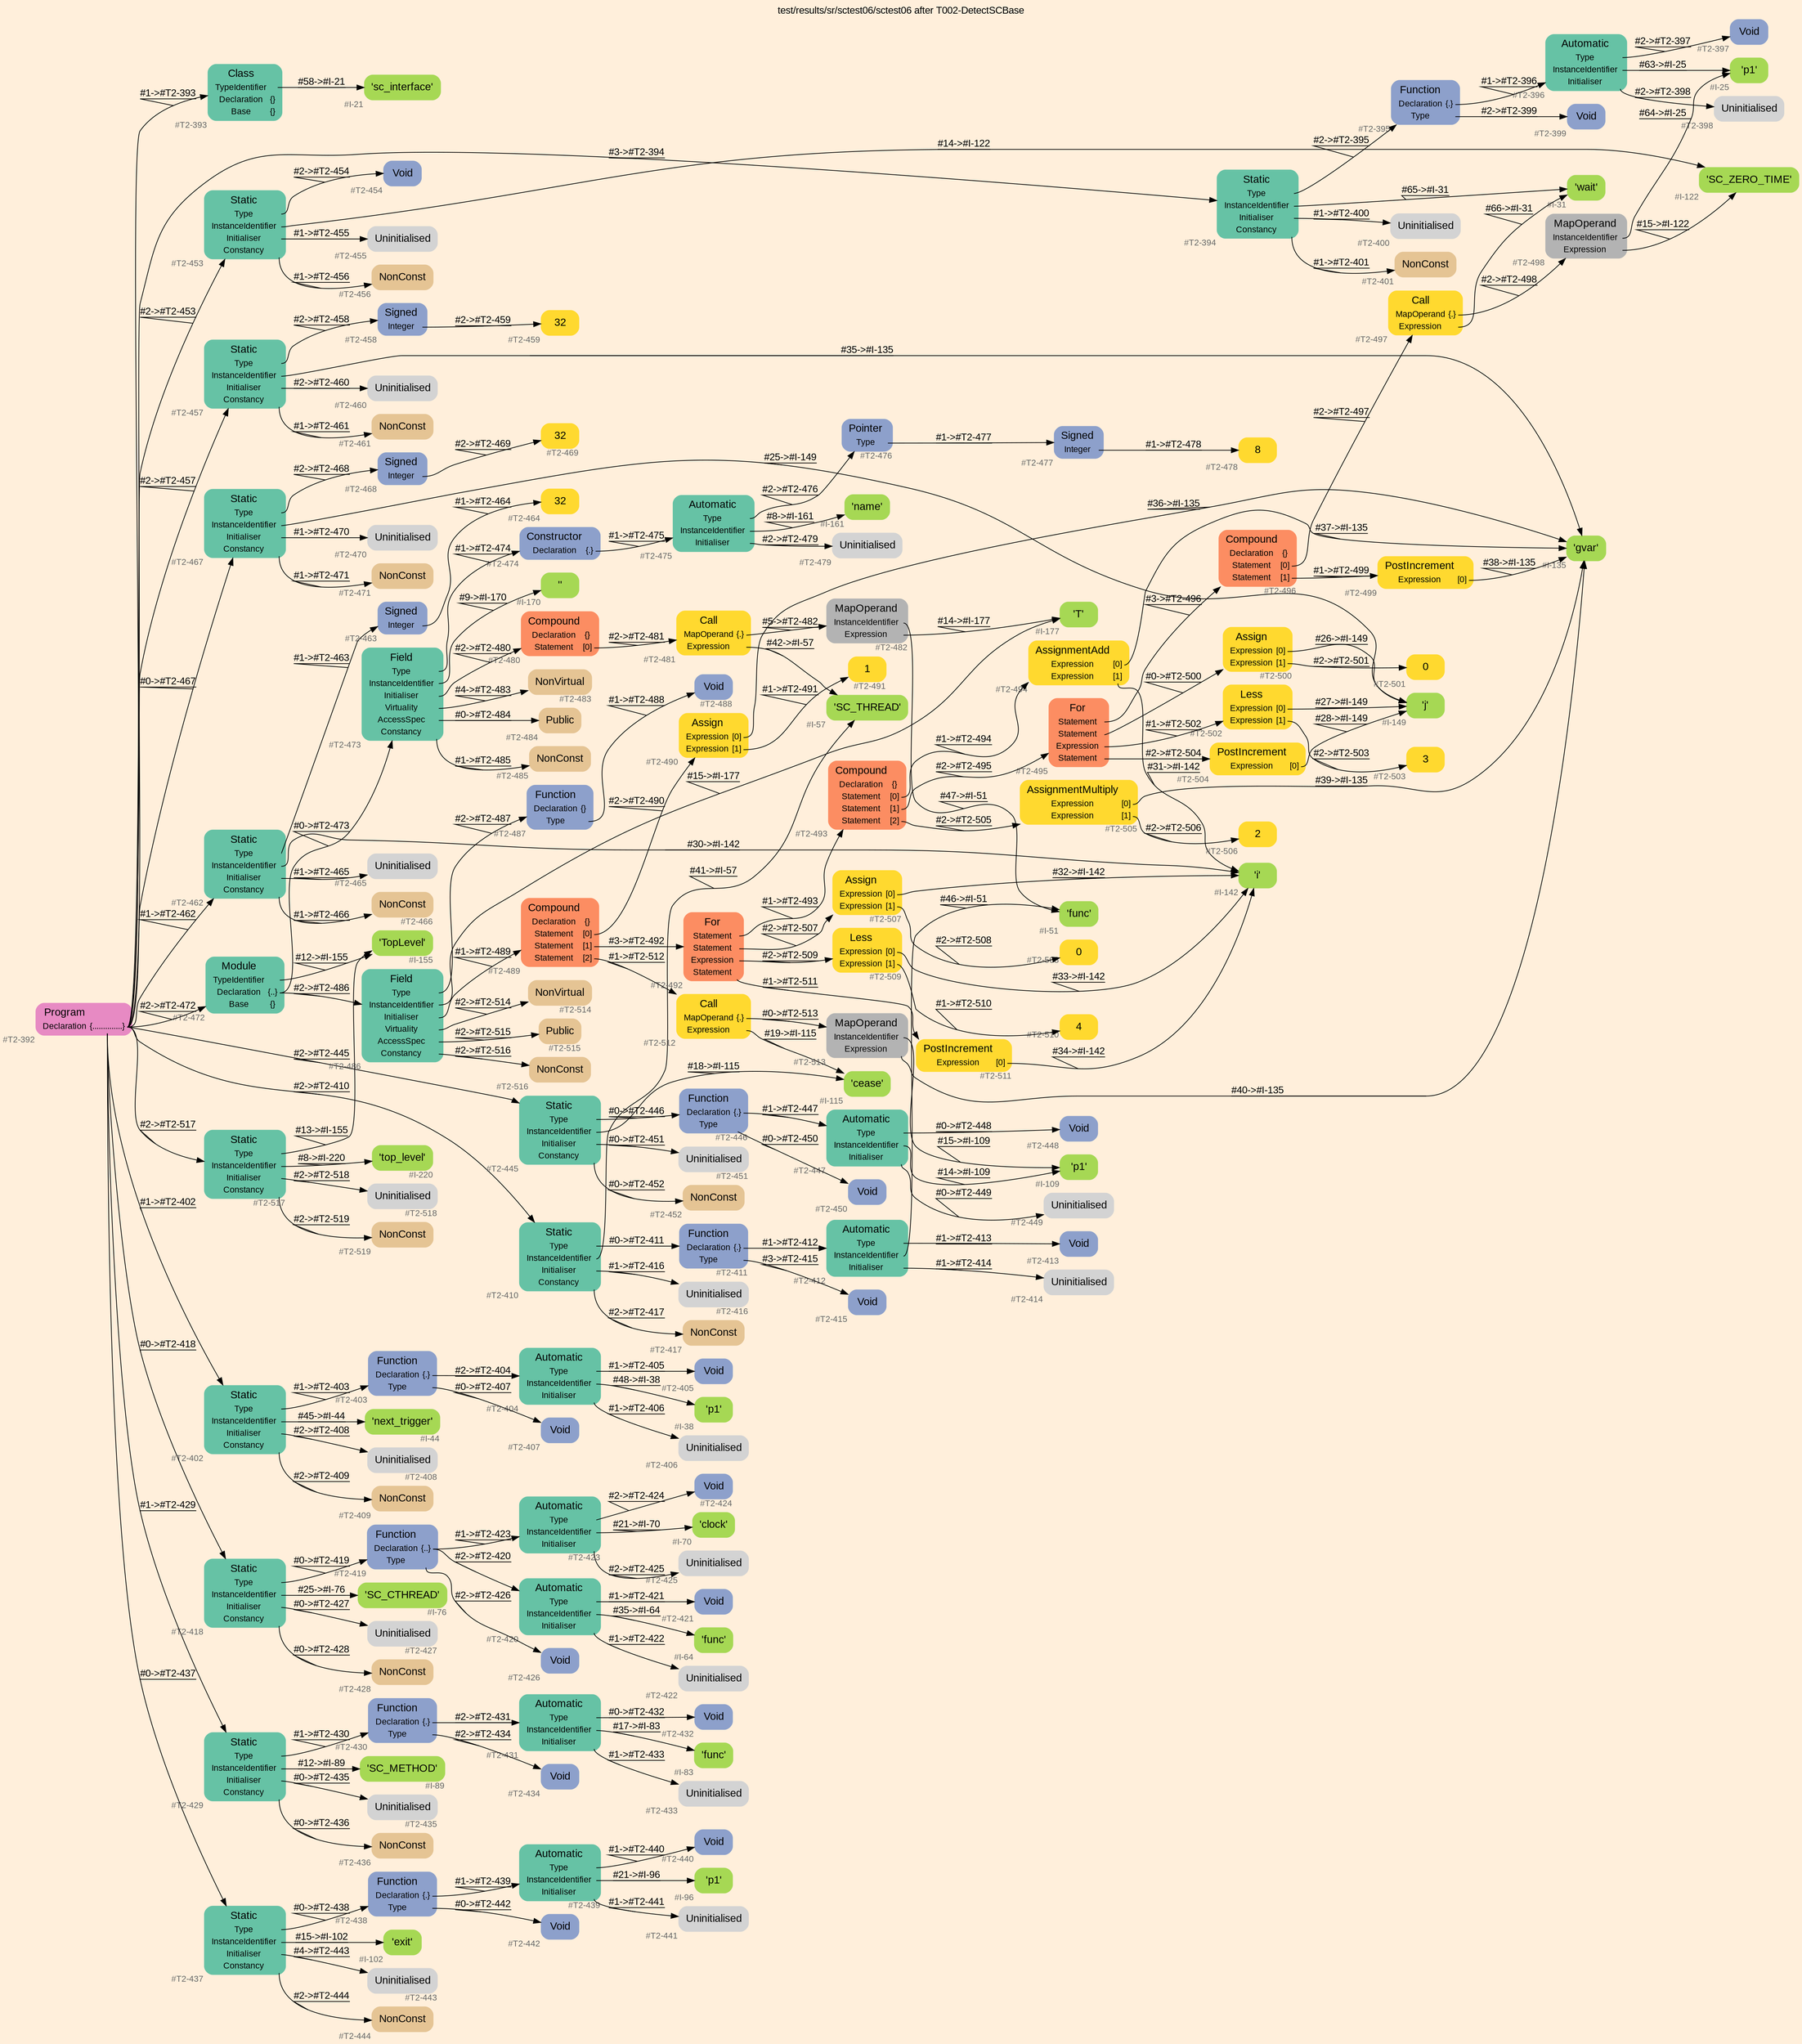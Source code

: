 digraph "test/results/sr/sctest06/sctest06 after T002-DetectSCBase" {
label = "test/results/sr/sctest06/sctest06 after T002-DetectSCBase"
labelloc = t
graph [
    rankdir = "LR"
    ranksep = 0.3
    bgcolor = antiquewhite1
    color = black
    fontcolor = black
    fontname = "Arial"
];
node [
    fontname = "Arial"
];
edge [
    fontname = "Arial"
];

// -------------------- node figure --------------------
// -------- block #T2-392 ----------
"#T2-392" [
    fillcolor = "/set28/4"
    xlabel = "#T2-392"
    fontsize = "12"
    fontcolor = grey40
    shape = "plaintext"
    label = <<TABLE BORDER="0" CELLBORDER="0" CELLSPACING="0">
     <TR><TD><FONT COLOR="black" POINT-SIZE="15">Program</FONT></TD></TR>
     <TR><TD><FONT COLOR="black" POINT-SIZE="12">Declaration</FONT></TD><TD PORT="port0"><FONT COLOR="black" POINT-SIZE="12">{..............}</FONT></TD></TR>
    </TABLE>>
    style = "rounded,filled"
];

// -------- block #T2-393 ----------
"#T2-393" [
    fillcolor = "/set28/1"
    xlabel = "#T2-393"
    fontsize = "12"
    fontcolor = grey40
    shape = "plaintext"
    label = <<TABLE BORDER="0" CELLBORDER="0" CELLSPACING="0">
     <TR><TD><FONT COLOR="black" POINT-SIZE="15">Class</FONT></TD></TR>
     <TR><TD><FONT COLOR="black" POINT-SIZE="12">TypeIdentifier</FONT></TD><TD PORT="port0"></TD></TR>
     <TR><TD><FONT COLOR="black" POINT-SIZE="12">Declaration</FONT></TD><TD PORT="port1"><FONT COLOR="black" POINT-SIZE="12">{}</FONT></TD></TR>
     <TR><TD><FONT COLOR="black" POINT-SIZE="12">Base</FONT></TD><TD PORT="port2"><FONT COLOR="black" POINT-SIZE="12">{}</FONT></TD></TR>
    </TABLE>>
    style = "rounded,filled"
];

// -------- block #I-21 ----------
"#I-21" [
    fillcolor = "/set28/5"
    xlabel = "#I-21"
    fontsize = "12"
    fontcolor = grey40
    shape = "plaintext"
    label = <<TABLE BORDER="0" CELLBORDER="0" CELLSPACING="0">
     <TR><TD><FONT COLOR="black" POINT-SIZE="15">'sc_interface'</FONT></TD></TR>
    </TABLE>>
    style = "rounded,filled"
];

// -------- block #T2-394 ----------
"#T2-394" [
    fillcolor = "/set28/1"
    xlabel = "#T2-394"
    fontsize = "12"
    fontcolor = grey40
    shape = "plaintext"
    label = <<TABLE BORDER="0" CELLBORDER="0" CELLSPACING="0">
     <TR><TD><FONT COLOR="black" POINT-SIZE="15">Static</FONT></TD></TR>
     <TR><TD><FONT COLOR="black" POINT-SIZE="12">Type</FONT></TD><TD PORT="port0"></TD></TR>
     <TR><TD><FONT COLOR="black" POINT-SIZE="12">InstanceIdentifier</FONT></TD><TD PORT="port1"></TD></TR>
     <TR><TD><FONT COLOR="black" POINT-SIZE="12">Initialiser</FONT></TD><TD PORT="port2"></TD></TR>
     <TR><TD><FONT COLOR="black" POINT-SIZE="12">Constancy</FONT></TD><TD PORT="port3"></TD></TR>
    </TABLE>>
    style = "rounded,filled"
];

// -------- block #T2-395 ----------
"#T2-395" [
    fillcolor = "/set28/3"
    xlabel = "#T2-395"
    fontsize = "12"
    fontcolor = grey40
    shape = "plaintext"
    label = <<TABLE BORDER="0" CELLBORDER="0" CELLSPACING="0">
     <TR><TD><FONT COLOR="black" POINT-SIZE="15">Function</FONT></TD></TR>
     <TR><TD><FONT COLOR="black" POINT-SIZE="12">Declaration</FONT></TD><TD PORT="port0"><FONT COLOR="black" POINT-SIZE="12">{.}</FONT></TD></TR>
     <TR><TD><FONT COLOR="black" POINT-SIZE="12">Type</FONT></TD><TD PORT="port1"></TD></TR>
    </TABLE>>
    style = "rounded,filled"
];

// -------- block #T2-396 ----------
"#T2-396" [
    fillcolor = "/set28/1"
    xlabel = "#T2-396"
    fontsize = "12"
    fontcolor = grey40
    shape = "plaintext"
    label = <<TABLE BORDER="0" CELLBORDER="0" CELLSPACING="0">
     <TR><TD><FONT COLOR="black" POINT-SIZE="15">Automatic</FONT></TD></TR>
     <TR><TD><FONT COLOR="black" POINT-SIZE="12">Type</FONT></TD><TD PORT="port0"></TD></TR>
     <TR><TD><FONT COLOR="black" POINT-SIZE="12">InstanceIdentifier</FONT></TD><TD PORT="port1"></TD></TR>
     <TR><TD><FONT COLOR="black" POINT-SIZE="12">Initialiser</FONT></TD><TD PORT="port2"></TD></TR>
    </TABLE>>
    style = "rounded,filled"
];

// -------- block #T2-397 ----------
"#T2-397" [
    fillcolor = "/set28/3"
    xlabel = "#T2-397"
    fontsize = "12"
    fontcolor = grey40
    shape = "plaintext"
    label = <<TABLE BORDER="0" CELLBORDER="0" CELLSPACING="0">
     <TR><TD><FONT COLOR="black" POINT-SIZE="15">Void</FONT></TD></TR>
    </TABLE>>
    style = "rounded,filled"
];

// -------- block #I-25 ----------
"#I-25" [
    fillcolor = "/set28/5"
    xlabel = "#I-25"
    fontsize = "12"
    fontcolor = grey40
    shape = "plaintext"
    label = <<TABLE BORDER="0" CELLBORDER="0" CELLSPACING="0">
     <TR><TD><FONT COLOR="black" POINT-SIZE="15">'p1'</FONT></TD></TR>
    </TABLE>>
    style = "rounded,filled"
];

// -------- block #T2-398 ----------
"#T2-398" [
    xlabel = "#T2-398"
    fontsize = "12"
    fontcolor = grey40
    shape = "plaintext"
    label = <<TABLE BORDER="0" CELLBORDER="0" CELLSPACING="0">
     <TR><TD><FONT COLOR="black" POINT-SIZE="15">Uninitialised</FONT></TD></TR>
    </TABLE>>
    style = "rounded,filled"
];

// -------- block #T2-399 ----------
"#T2-399" [
    fillcolor = "/set28/3"
    xlabel = "#T2-399"
    fontsize = "12"
    fontcolor = grey40
    shape = "plaintext"
    label = <<TABLE BORDER="0" CELLBORDER="0" CELLSPACING="0">
     <TR><TD><FONT COLOR="black" POINT-SIZE="15">Void</FONT></TD></TR>
    </TABLE>>
    style = "rounded,filled"
];

// -------- block #I-31 ----------
"#I-31" [
    fillcolor = "/set28/5"
    xlabel = "#I-31"
    fontsize = "12"
    fontcolor = grey40
    shape = "plaintext"
    label = <<TABLE BORDER="0" CELLBORDER="0" CELLSPACING="0">
     <TR><TD><FONT COLOR="black" POINT-SIZE="15">'wait'</FONT></TD></TR>
    </TABLE>>
    style = "rounded,filled"
];

// -------- block #T2-400 ----------
"#T2-400" [
    xlabel = "#T2-400"
    fontsize = "12"
    fontcolor = grey40
    shape = "plaintext"
    label = <<TABLE BORDER="0" CELLBORDER="0" CELLSPACING="0">
     <TR><TD><FONT COLOR="black" POINT-SIZE="15">Uninitialised</FONT></TD></TR>
    </TABLE>>
    style = "rounded,filled"
];

// -------- block #T2-401 ----------
"#T2-401" [
    fillcolor = "/set28/7"
    xlabel = "#T2-401"
    fontsize = "12"
    fontcolor = grey40
    shape = "plaintext"
    label = <<TABLE BORDER="0" CELLBORDER="0" CELLSPACING="0">
     <TR><TD><FONT COLOR="black" POINT-SIZE="15">NonConst</FONT></TD></TR>
    </TABLE>>
    style = "rounded,filled"
];

// -------- block #T2-402 ----------
"#T2-402" [
    fillcolor = "/set28/1"
    xlabel = "#T2-402"
    fontsize = "12"
    fontcolor = grey40
    shape = "plaintext"
    label = <<TABLE BORDER="0" CELLBORDER="0" CELLSPACING="0">
     <TR><TD><FONT COLOR="black" POINT-SIZE="15">Static</FONT></TD></TR>
     <TR><TD><FONT COLOR="black" POINT-SIZE="12">Type</FONT></TD><TD PORT="port0"></TD></TR>
     <TR><TD><FONT COLOR="black" POINT-SIZE="12">InstanceIdentifier</FONT></TD><TD PORT="port1"></TD></TR>
     <TR><TD><FONT COLOR="black" POINT-SIZE="12">Initialiser</FONT></TD><TD PORT="port2"></TD></TR>
     <TR><TD><FONT COLOR="black" POINT-SIZE="12">Constancy</FONT></TD><TD PORT="port3"></TD></TR>
    </TABLE>>
    style = "rounded,filled"
];

// -------- block #T2-403 ----------
"#T2-403" [
    fillcolor = "/set28/3"
    xlabel = "#T2-403"
    fontsize = "12"
    fontcolor = grey40
    shape = "plaintext"
    label = <<TABLE BORDER="0" CELLBORDER="0" CELLSPACING="0">
     <TR><TD><FONT COLOR="black" POINT-SIZE="15">Function</FONT></TD></TR>
     <TR><TD><FONT COLOR="black" POINT-SIZE="12">Declaration</FONT></TD><TD PORT="port0"><FONT COLOR="black" POINT-SIZE="12">{.}</FONT></TD></TR>
     <TR><TD><FONT COLOR="black" POINT-SIZE="12">Type</FONT></TD><TD PORT="port1"></TD></TR>
    </TABLE>>
    style = "rounded,filled"
];

// -------- block #T2-404 ----------
"#T2-404" [
    fillcolor = "/set28/1"
    xlabel = "#T2-404"
    fontsize = "12"
    fontcolor = grey40
    shape = "plaintext"
    label = <<TABLE BORDER="0" CELLBORDER="0" CELLSPACING="0">
     <TR><TD><FONT COLOR="black" POINT-SIZE="15">Automatic</FONT></TD></TR>
     <TR><TD><FONT COLOR="black" POINT-SIZE="12">Type</FONT></TD><TD PORT="port0"></TD></TR>
     <TR><TD><FONT COLOR="black" POINT-SIZE="12">InstanceIdentifier</FONT></TD><TD PORT="port1"></TD></TR>
     <TR><TD><FONT COLOR="black" POINT-SIZE="12">Initialiser</FONT></TD><TD PORT="port2"></TD></TR>
    </TABLE>>
    style = "rounded,filled"
];

// -------- block #T2-405 ----------
"#T2-405" [
    fillcolor = "/set28/3"
    xlabel = "#T2-405"
    fontsize = "12"
    fontcolor = grey40
    shape = "plaintext"
    label = <<TABLE BORDER="0" CELLBORDER="0" CELLSPACING="0">
     <TR><TD><FONT COLOR="black" POINT-SIZE="15">Void</FONT></TD></TR>
    </TABLE>>
    style = "rounded,filled"
];

// -------- block #I-38 ----------
"#I-38" [
    fillcolor = "/set28/5"
    xlabel = "#I-38"
    fontsize = "12"
    fontcolor = grey40
    shape = "plaintext"
    label = <<TABLE BORDER="0" CELLBORDER="0" CELLSPACING="0">
     <TR><TD><FONT COLOR="black" POINT-SIZE="15">'p1'</FONT></TD></TR>
    </TABLE>>
    style = "rounded,filled"
];

// -------- block #T2-406 ----------
"#T2-406" [
    xlabel = "#T2-406"
    fontsize = "12"
    fontcolor = grey40
    shape = "plaintext"
    label = <<TABLE BORDER="0" CELLBORDER="0" CELLSPACING="0">
     <TR><TD><FONT COLOR="black" POINT-SIZE="15">Uninitialised</FONT></TD></TR>
    </TABLE>>
    style = "rounded,filled"
];

// -------- block #T2-407 ----------
"#T2-407" [
    fillcolor = "/set28/3"
    xlabel = "#T2-407"
    fontsize = "12"
    fontcolor = grey40
    shape = "plaintext"
    label = <<TABLE BORDER="0" CELLBORDER="0" CELLSPACING="0">
     <TR><TD><FONT COLOR="black" POINT-SIZE="15">Void</FONT></TD></TR>
    </TABLE>>
    style = "rounded,filled"
];

// -------- block #I-44 ----------
"#I-44" [
    fillcolor = "/set28/5"
    xlabel = "#I-44"
    fontsize = "12"
    fontcolor = grey40
    shape = "plaintext"
    label = <<TABLE BORDER="0" CELLBORDER="0" CELLSPACING="0">
     <TR><TD><FONT COLOR="black" POINT-SIZE="15">'next_trigger'</FONT></TD></TR>
    </TABLE>>
    style = "rounded,filled"
];

// -------- block #T2-408 ----------
"#T2-408" [
    xlabel = "#T2-408"
    fontsize = "12"
    fontcolor = grey40
    shape = "plaintext"
    label = <<TABLE BORDER="0" CELLBORDER="0" CELLSPACING="0">
     <TR><TD><FONT COLOR="black" POINT-SIZE="15">Uninitialised</FONT></TD></TR>
    </TABLE>>
    style = "rounded,filled"
];

// -------- block #T2-409 ----------
"#T2-409" [
    fillcolor = "/set28/7"
    xlabel = "#T2-409"
    fontsize = "12"
    fontcolor = grey40
    shape = "plaintext"
    label = <<TABLE BORDER="0" CELLBORDER="0" CELLSPACING="0">
     <TR><TD><FONT COLOR="black" POINT-SIZE="15">NonConst</FONT></TD></TR>
    </TABLE>>
    style = "rounded,filled"
];

// -------- block #T2-410 ----------
"#T2-410" [
    fillcolor = "/set28/1"
    xlabel = "#T2-410"
    fontsize = "12"
    fontcolor = grey40
    shape = "plaintext"
    label = <<TABLE BORDER="0" CELLBORDER="0" CELLSPACING="0">
     <TR><TD><FONT COLOR="black" POINT-SIZE="15">Static</FONT></TD></TR>
     <TR><TD><FONT COLOR="black" POINT-SIZE="12">Type</FONT></TD><TD PORT="port0"></TD></TR>
     <TR><TD><FONT COLOR="black" POINT-SIZE="12">InstanceIdentifier</FONT></TD><TD PORT="port1"></TD></TR>
     <TR><TD><FONT COLOR="black" POINT-SIZE="12">Initialiser</FONT></TD><TD PORT="port2"></TD></TR>
     <TR><TD><FONT COLOR="black" POINT-SIZE="12">Constancy</FONT></TD><TD PORT="port3"></TD></TR>
    </TABLE>>
    style = "rounded,filled"
];

// -------- block #T2-411 ----------
"#T2-411" [
    fillcolor = "/set28/3"
    xlabel = "#T2-411"
    fontsize = "12"
    fontcolor = grey40
    shape = "plaintext"
    label = <<TABLE BORDER="0" CELLBORDER="0" CELLSPACING="0">
     <TR><TD><FONT COLOR="black" POINT-SIZE="15">Function</FONT></TD></TR>
     <TR><TD><FONT COLOR="black" POINT-SIZE="12">Declaration</FONT></TD><TD PORT="port0"><FONT COLOR="black" POINT-SIZE="12">{.}</FONT></TD></TR>
     <TR><TD><FONT COLOR="black" POINT-SIZE="12">Type</FONT></TD><TD PORT="port1"></TD></TR>
    </TABLE>>
    style = "rounded,filled"
];

// -------- block #T2-412 ----------
"#T2-412" [
    fillcolor = "/set28/1"
    xlabel = "#T2-412"
    fontsize = "12"
    fontcolor = grey40
    shape = "plaintext"
    label = <<TABLE BORDER="0" CELLBORDER="0" CELLSPACING="0">
     <TR><TD><FONT COLOR="black" POINT-SIZE="15">Automatic</FONT></TD></TR>
     <TR><TD><FONT COLOR="black" POINT-SIZE="12">Type</FONT></TD><TD PORT="port0"></TD></TR>
     <TR><TD><FONT COLOR="black" POINT-SIZE="12">InstanceIdentifier</FONT></TD><TD PORT="port1"></TD></TR>
     <TR><TD><FONT COLOR="black" POINT-SIZE="12">Initialiser</FONT></TD><TD PORT="port2"></TD></TR>
    </TABLE>>
    style = "rounded,filled"
];

// -------- block #T2-413 ----------
"#T2-413" [
    fillcolor = "/set28/3"
    xlabel = "#T2-413"
    fontsize = "12"
    fontcolor = grey40
    shape = "plaintext"
    label = <<TABLE BORDER="0" CELLBORDER="0" CELLSPACING="0">
     <TR><TD><FONT COLOR="black" POINT-SIZE="15">Void</FONT></TD></TR>
    </TABLE>>
    style = "rounded,filled"
];

// -------- block #I-51 ----------
"#I-51" [
    fillcolor = "/set28/5"
    xlabel = "#I-51"
    fontsize = "12"
    fontcolor = grey40
    shape = "plaintext"
    label = <<TABLE BORDER="0" CELLBORDER="0" CELLSPACING="0">
     <TR><TD><FONT COLOR="black" POINT-SIZE="15">'func'</FONT></TD></TR>
    </TABLE>>
    style = "rounded,filled"
];

// -------- block #T2-414 ----------
"#T2-414" [
    xlabel = "#T2-414"
    fontsize = "12"
    fontcolor = grey40
    shape = "plaintext"
    label = <<TABLE BORDER="0" CELLBORDER="0" CELLSPACING="0">
     <TR><TD><FONT COLOR="black" POINT-SIZE="15">Uninitialised</FONT></TD></TR>
    </TABLE>>
    style = "rounded,filled"
];

// -------- block #T2-415 ----------
"#T2-415" [
    fillcolor = "/set28/3"
    xlabel = "#T2-415"
    fontsize = "12"
    fontcolor = grey40
    shape = "plaintext"
    label = <<TABLE BORDER="0" CELLBORDER="0" CELLSPACING="0">
     <TR><TD><FONT COLOR="black" POINT-SIZE="15">Void</FONT></TD></TR>
    </TABLE>>
    style = "rounded,filled"
];

// -------- block #I-57 ----------
"#I-57" [
    fillcolor = "/set28/5"
    xlabel = "#I-57"
    fontsize = "12"
    fontcolor = grey40
    shape = "plaintext"
    label = <<TABLE BORDER="0" CELLBORDER="0" CELLSPACING="0">
     <TR><TD><FONT COLOR="black" POINT-SIZE="15">'SC_THREAD'</FONT></TD></TR>
    </TABLE>>
    style = "rounded,filled"
];

// -------- block #T2-416 ----------
"#T2-416" [
    xlabel = "#T2-416"
    fontsize = "12"
    fontcolor = grey40
    shape = "plaintext"
    label = <<TABLE BORDER="0" CELLBORDER="0" CELLSPACING="0">
     <TR><TD><FONT COLOR="black" POINT-SIZE="15">Uninitialised</FONT></TD></TR>
    </TABLE>>
    style = "rounded,filled"
];

// -------- block #T2-417 ----------
"#T2-417" [
    fillcolor = "/set28/7"
    xlabel = "#T2-417"
    fontsize = "12"
    fontcolor = grey40
    shape = "plaintext"
    label = <<TABLE BORDER="0" CELLBORDER="0" CELLSPACING="0">
     <TR><TD><FONT COLOR="black" POINT-SIZE="15">NonConst</FONT></TD></TR>
    </TABLE>>
    style = "rounded,filled"
];

// -------- block #T2-418 ----------
"#T2-418" [
    fillcolor = "/set28/1"
    xlabel = "#T2-418"
    fontsize = "12"
    fontcolor = grey40
    shape = "plaintext"
    label = <<TABLE BORDER="0" CELLBORDER="0" CELLSPACING="0">
     <TR><TD><FONT COLOR="black" POINT-SIZE="15">Static</FONT></TD></TR>
     <TR><TD><FONT COLOR="black" POINT-SIZE="12">Type</FONT></TD><TD PORT="port0"></TD></TR>
     <TR><TD><FONT COLOR="black" POINT-SIZE="12">InstanceIdentifier</FONT></TD><TD PORT="port1"></TD></TR>
     <TR><TD><FONT COLOR="black" POINT-SIZE="12">Initialiser</FONT></TD><TD PORT="port2"></TD></TR>
     <TR><TD><FONT COLOR="black" POINT-SIZE="12">Constancy</FONT></TD><TD PORT="port3"></TD></TR>
    </TABLE>>
    style = "rounded,filled"
];

// -------- block #T2-419 ----------
"#T2-419" [
    fillcolor = "/set28/3"
    xlabel = "#T2-419"
    fontsize = "12"
    fontcolor = grey40
    shape = "plaintext"
    label = <<TABLE BORDER="0" CELLBORDER="0" CELLSPACING="0">
     <TR><TD><FONT COLOR="black" POINT-SIZE="15">Function</FONT></TD></TR>
     <TR><TD><FONT COLOR="black" POINT-SIZE="12">Declaration</FONT></TD><TD PORT="port0"><FONT COLOR="black" POINT-SIZE="12">{..}</FONT></TD></TR>
     <TR><TD><FONT COLOR="black" POINT-SIZE="12">Type</FONT></TD><TD PORT="port1"></TD></TR>
    </TABLE>>
    style = "rounded,filled"
];

// -------- block #T2-420 ----------
"#T2-420" [
    fillcolor = "/set28/1"
    xlabel = "#T2-420"
    fontsize = "12"
    fontcolor = grey40
    shape = "plaintext"
    label = <<TABLE BORDER="0" CELLBORDER="0" CELLSPACING="0">
     <TR><TD><FONT COLOR="black" POINT-SIZE="15">Automatic</FONT></TD></TR>
     <TR><TD><FONT COLOR="black" POINT-SIZE="12">Type</FONT></TD><TD PORT="port0"></TD></TR>
     <TR><TD><FONT COLOR="black" POINT-SIZE="12">InstanceIdentifier</FONT></TD><TD PORT="port1"></TD></TR>
     <TR><TD><FONT COLOR="black" POINT-SIZE="12">Initialiser</FONT></TD><TD PORT="port2"></TD></TR>
    </TABLE>>
    style = "rounded,filled"
];

// -------- block #T2-421 ----------
"#T2-421" [
    fillcolor = "/set28/3"
    xlabel = "#T2-421"
    fontsize = "12"
    fontcolor = grey40
    shape = "plaintext"
    label = <<TABLE BORDER="0" CELLBORDER="0" CELLSPACING="0">
     <TR><TD><FONT COLOR="black" POINT-SIZE="15">Void</FONT></TD></TR>
    </TABLE>>
    style = "rounded,filled"
];

// -------- block #I-64 ----------
"#I-64" [
    fillcolor = "/set28/5"
    xlabel = "#I-64"
    fontsize = "12"
    fontcolor = grey40
    shape = "plaintext"
    label = <<TABLE BORDER="0" CELLBORDER="0" CELLSPACING="0">
     <TR><TD><FONT COLOR="black" POINT-SIZE="15">'func'</FONT></TD></TR>
    </TABLE>>
    style = "rounded,filled"
];

// -------- block #T2-422 ----------
"#T2-422" [
    xlabel = "#T2-422"
    fontsize = "12"
    fontcolor = grey40
    shape = "plaintext"
    label = <<TABLE BORDER="0" CELLBORDER="0" CELLSPACING="0">
     <TR><TD><FONT COLOR="black" POINT-SIZE="15">Uninitialised</FONT></TD></TR>
    </TABLE>>
    style = "rounded,filled"
];

// -------- block #T2-423 ----------
"#T2-423" [
    fillcolor = "/set28/1"
    xlabel = "#T2-423"
    fontsize = "12"
    fontcolor = grey40
    shape = "plaintext"
    label = <<TABLE BORDER="0" CELLBORDER="0" CELLSPACING="0">
     <TR><TD><FONT COLOR="black" POINT-SIZE="15">Automatic</FONT></TD></TR>
     <TR><TD><FONT COLOR="black" POINT-SIZE="12">Type</FONT></TD><TD PORT="port0"></TD></TR>
     <TR><TD><FONT COLOR="black" POINT-SIZE="12">InstanceIdentifier</FONT></TD><TD PORT="port1"></TD></TR>
     <TR><TD><FONT COLOR="black" POINT-SIZE="12">Initialiser</FONT></TD><TD PORT="port2"></TD></TR>
    </TABLE>>
    style = "rounded,filled"
];

// -------- block #T2-424 ----------
"#T2-424" [
    fillcolor = "/set28/3"
    xlabel = "#T2-424"
    fontsize = "12"
    fontcolor = grey40
    shape = "plaintext"
    label = <<TABLE BORDER="0" CELLBORDER="0" CELLSPACING="0">
     <TR><TD><FONT COLOR="black" POINT-SIZE="15">Void</FONT></TD></TR>
    </TABLE>>
    style = "rounded,filled"
];

// -------- block #I-70 ----------
"#I-70" [
    fillcolor = "/set28/5"
    xlabel = "#I-70"
    fontsize = "12"
    fontcolor = grey40
    shape = "plaintext"
    label = <<TABLE BORDER="0" CELLBORDER="0" CELLSPACING="0">
     <TR><TD><FONT COLOR="black" POINT-SIZE="15">'clock'</FONT></TD></TR>
    </TABLE>>
    style = "rounded,filled"
];

// -------- block #T2-425 ----------
"#T2-425" [
    xlabel = "#T2-425"
    fontsize = "12"
    fontcolor = grey40
    shape = "plaintext"
    label = <<TABLE BORDER="0" CELLBORDER="0" CELLSPACING="0">
     <TR><TD><FONT COLOR="black" POINT-SIZE="15">Uninitialised</FONT></TD></TR>
    </TABLE>>
    style = "rounded,filled"
];

// -------- block #T2-426 ----------
"#T2-426" [
    fillcolor = "/set28/3"
    xlabel = "#T2-426"
    fontsize = "12"
    fontcolor = grey40
    shape = "plaintext"
    label = <<TABLE BORDER="0" CELLBORDER="0" CELLSPACING="0">
     <TR><TD><FONT COLOR="black" POINT-SIZE="15">Void</FONT></TD></TR>
    </TABLE>>
    style = "rounded,filled"
];

// -------- block #I-76 ----------
"#I-76" [
    fillcolor = "/set28/5"
    xlabel = "#I-76"
    fontsize = "12"
    fontcolor = grey40
    shape = "plaintext"
    label = <<TABLE BORDER="0" CELLBORDER="0" CELLSPACING="0">
     <TR><TD><FONT COLOR="black" POINT-SIZE="15">'SC_CTHREAD'</FONT></TD></TR>
    </TABLE>>
    style = "rounded,filled"
];

// -------- block #T2-427 ----------
"#T2-427" [
    xlabel = "#T2-427"
    fontsize = "12"
    fontcolor = grey40
    shape = "plaintext"
    label = <<TABLE BORDER="0" CELLBORDER="0" CELLSPACING="0">
     <TR><TD><FONT COLOR="black" POINT-SIZE="15">Uninitialised</FONT></TD></TR>
    </TABLE>>
    style = "rounded,filled"
];

// -------- block #T2-428 ----------
"#T2-428" [
    fillcolor = "/set28/7"
    xlabel = "#T2-428"
    fontsize = "12"
    fontcolor = grey40
    shape = "plaintext"
    label = <<TABLE BORDER="0" CELLBORDER="0" CELLSPACING="0">
     <TR><TD><FONT COLOR="black" POINT-SIZE="15">NonConst</FONT></TD></TR>
    </TABLE>>
    style = "rounded,filled"
];

// -------- block #T2-429 ----------
"#T2-429" [
    fillcolor = "/set28/1"
    xlabel = "#T2-429"
    fontsize = "12"
    fontcolor = grey40
    shape = "plaintext"
    label = <<TABLE BORDER="0" CELLBORDER="0" CELLSPACING="0">
     <TR><TD><FONT COLOR="black" POINT-SIZE="15">Static</FONT></TD></TR>
     <TR><TD><FONT COLOR="black" POINT-SIZE="12">Type</FONT></TD><TD PORT="port0"></TD></TR>
     <TR><TD><FONT COLOR="black" POINT-SIZE="12">InstanceIdentifier</FONT></TD><TD PORT="port1"></TD></TR>
     <TR><TD><FONT COLOR="black" POINT-SIZE="12">Initialiser</FONT></TD><TD PORT="port2"></TD></TR>
     <TR><TD><FONT COLOR="black" POINT-SIZE="12">Constancy</FONT></TD><TD PORT="port3"></TD></TR>
    </TABLE>>
    style = "rounded,filled"
];

// -------- block #T2-430 ----------
"#T2-430" [
    fillcolor = "/set28/3"
    xlabel = "#T2-430"
    fontsize = "12"
    fontcolor = grey40
    shape = "plaintext"
    label = <<TABLE BORDER="0" CELLBORDER="0" CELLSPACING="0">
     <TR><TD><FONT COLOR="black" POINT-SIZE="15">Function</FONT></TD></TR>
     <TR><TD><FONT COLOR="black" POINT-SIZE="12">Declaration</FONT></TD><TD PORT="port0"><FONT COLOR="black" POINT-SIZE="12">{.}</FONT></TD></TR>
     <TR><TD><FONT COLOR="black" POINT-SIZE="12">Type</FONT></TD><TD PORT="port1"></TD></TR>
    </TABLE>>
    style = "rounded,filled"
];

// -------- block #T2-431 ----------
"#T2-431" [
    fillcolor = "/set28/1"
    xlabel = "#T2-431"
    fontsize = "12"
    fontcolor = grey40
    shape = "plaintext"
    label = <<TABLE BORDER="0" CELLBORDER="0" CELLSPACING="0">
     <TR><TD><FONT COLOR="black" POINT-SIZE="15">Automatic</FONT></TD></TR>
     <TR><TD><FONT COLOR="black" POINT-SIZE="12">Type</FONT></TD><TD PORT="port0"></TD></TR>
     <TR><TD><FONT COLOR="black" POINT-SIZE="12">InstanceIdentifier</FONT></TD><TD PORT="port1"></TD></TR>
     <TR><TD><FONT COLOR="black" POINT-SIZE="12">Initialiser</FONT></TD><TD PORT="port2"></TD></TR>
    </TABLE>>
    style = "rounded,filled"
];

// -------- block #T2-432 ----------
"#T2-432" [
    fillcolor = "/set28/3"
    xlabel = "#T2-432"
    fontsize = "12"
    fontcolor = grey40
    shape = "plaintext"
    label = <<TABLE BORDER="0" CELLBORDER="0" CELLSPACING="0">
     <TR><TD><FONT COLOR="black" POINT-SIZE="15">Void</FONT></TD></TR>
    </TABLE>>
    style = "rounded,filled"
];

// -------- block #I-83 ----------
"#I-83" [
    fillcolor = "/set28/5"
    xlabel = "#I-83"
    fontsize = "12"
    fontcolor = grey40
    shape = "plaintext"
    label = <<TABLE BORDER="0" CELLBORDER="0" CELLSPACING="0">
     <TR><TD><FONT COLOR="black" POINT-SIZE="15">'func'</FONT></TD></TR>
    </TABLE>>
    style = "rounded,filled"
];

// -------- block #T2-433 ----------
"#T2-433" [
    xlabel = "#T2-433"
    fontsize = "12"
    fontcolor = grey40
    shape = "plaintext"
    label = <<TABLE BORDER="0" CELLBORDER="0" CELLSPACING="0">
     <TR><TD><FONT COLOR="black" POINT-SIZE="15">Uninitialised</FONT></TD></TR>
    </TABLE>>
    style = "rounded,filled"
];

// -------- block #T2-434 ----------
"#T2-434" [
    fillcolor = "/set28/3"
    xlabel = "#T2-434"
    fontsize = "12"
    fontcolor = grey40
    shape = "plaintext"
    label = <<TABLE BORDER="0" CELLBORDER="0" CELLSPACING="0">
     <TR><TD><FONT COLOR="black" POINT-SIZE="15">Void</FONT></TD></TR>
    </TABLE>>
    style = "rounded,filled"
];

// -------- block #I-89 ----------
"#I-89" [
    fillcolor = "/set28/5"
    xlabel = "#I-89"
    fontsize = "12"
    fontcolor = grey40
    shape = "plaintext"
    label = <<TABLE BORDER="0" CELLBORDER="0" CELLSPACING="0">
     <TR><TD><FONT COLOR="black" POINT-SIZE="15">'SC_METHOD'</FONT></TD></TR>
    </TABLE>>
    style = "rounded,filled"
];

// -------- block #T2-435 ----------
"#T2-435" [
    xlabel = "#T2-435"
    fontsize = "12"
    fontcolor = grey40
    shape = "plaintext"
    label = <<TABLE BORDER="0" CELLBORDER="0" CELLSPACING="0">
     <TR><TD><FONT COLOR="black" POINT-SIZE="15">Uninitialised</FONT></TD></TR>
    </TABLE>>
    style = "rounded,filled"
];

// -------- block #T2-436 ----------
"#T2-436" [
    fillcolor = "/set28/7"
    xlabel = "#T2-436"
    fontsize = "12"
    fontcolor = grey40
    shape = "plaintext"
    label = <<TABLE BORDER="0" CELLBORDER="0" CELLSPACING="0">
     <TR><TD><FONT COLOR="black" POINT-SIZE="15">NonConst</FONT></TD></TR>
    </TABLE>>
    style = "rounded,filled"
];

// -------- block #T2-437 ----------
"#T2-437" [
    fillcolor = "/set28/1"
    xlabel = "#T2-437"
    fontsize = "12"
    fontcolor = grey40
    shape = "plaintext"
    label = <<TABLE BORDER="0" CELLBORDER="0" CELLSPACING="0">
     <TR><TD><FONT COLOR="black" POINT-SIZE="15">Static</FONT></TD></TR>
     <TR><TD><FONT COLOR="black" POINT-SIZE="12">Type</FONT></TD><TD PORT="port0"></TD></TR>
     <TR><TD><FONT COLOR="black" POINT-SIZE="12">InstanceIdentifier</FONT></TD><TD PORT="port1"></TD></TR>
     <TR><TD><FONT COLOR="black" POINT-SIZE="12">Initialiser</FONT></TD><TD PORT="port2"></TD></TR>
     <TR><TD><FONT COLOR="black" POINT-SIZE="12">Constancy</FONT></TD><TD PORT="port3"></TD></TR>
    </TABLE>>
    style = "rounded,filled"
];

// -------- block #T2-438 ----------
"#T2-438" [
    fillcolor = "/set28/3"
    xlabel = "#T2-438"
    fontsize = "12"
    fontcolor = grey40
    shape = "plaintext"
    label = <<TABLE BORDER="0" CELLBORDER="0" CELLSPACING="0">
     <TR><TD><FONT COLOR="black" POINT-SIZE="15">Function</FONT></TD></TR>
     <TR><TD><FONT COLOR="black" POINT-SIZE="12">Declaration</FONT></TD><TD PORT="port0"><FONT COLOR="black" POINT-SIZE="12">{.}</FONT></TD></TR>
     <TR><TD><FONT COLOR="black" POINT-SIZE="12">Type</FONT></TD><TD PORT="port1"></TD></TR>
    </TABLE>>
    style = "rounded,filled"
];

// -------- block #T2-439 ----------
"#T2-439" [
    fillcolor = "/set28/1"
    xlabel = "#T2-439"
    fontsize = "12"
    fontcolor = grey40
    shape = "plaintext"
    label = <<TABLE BORDER="0" CELLBORDER="0" CELLSPACING="0">
     <TR><TD><FONT COLOR="black" POINT-SIZE="15">Automatic</FONT></TD></TR>
     <TR><TD><FONT COLOR="black" POINT-SIZE="12">Type</FONT></TD><TD PORT="port0"></TD></TR>
     <TR><TD><FONT COLOR="black" POINT-SIZE="12">InstanceIdentifier</FONT></TD><TD PORT="port1"></TD></TR>
     <TR><TD><FONT COLOR="black" POINT-SIZE="12">Initialiser</FONT></TD><TD PORT="port2"></TD></TR>
    </TABLE>>
    style = "rounded,filled"
];

// -------- block #T2-440 ----------
"#T2-440" [
    fillcolor = "/set28/3"
    xlabel = "#T2-440"
    fontsize = "12"
    fontcolor = grey40
    shape = "plaintext"
    label = <<TABLE BORDER="0" CELLBORDER="0" CELLSPACING="0">
     <TR><TD><FONT COLOR="black" POINT-SIZE="15">Void</FONT></TD></TR>
    </TABLE>>
    style = "rounded,filled"
];

// -------- block #I-96 ----------
"#I-96" [
    fillcolor = "/set28/5"
    xlabel = "#I-96"
    fontsize = "12"
    fontcolor = grey40
    shape = "plaintext"
    label = <<TABLE BORDER="0" CELLBORDER="0" CELLSPACING="0">
     <TR><TD><FONT COLOR="black" POINT-SIZE="15">'p1'</FONT></TD></TR>
    </TABLE>>
    style = "rounded,filled"
];

// -------- block #T2-441 ----------
"#T2-441" [
    xlabel = "#T2-441"
    fontsize = "12"
    fontcolor = grey40
    shape = "plaintext"
    label = <<TABLE BORDER="0" CELLBORDER="0" CELLSPACING="0">
     <TR><TD><FONT COLOR="black" POINT-SIZE="15">Uninitialised</FONT></TD></TR>
    </TABLE>>
    style = "rounded,filled"
];

// -------- block #T2-442 ----------
"#T2-442" [
    fillcolor = "/set28/3"
    xlabel = "#T2-442"
    fontsize = "12"
    fontcolor = grey40
    shape = "plaintext"
    label = <<TABLE BORDER="0" CELLBORDER="0" CELLSPACING="0">
     <TR><TD><FONT COLOR="black" POINT-SIZE="15">Void</FONT></TD></TR>
    </TABLE>>
    style = "rounded,filled"
];

// -------- block #I-102 ----------
"#I-102" [
    fillcolor = "/set28/5"
    xlabel = "#I-102"
    fontsize = "12"
    fontcolor = grey40
    shape = "plaintext"
    label = <<TABLE BORDER="0" CELLBORDER="0" CELLSPACING="0">
     <TR><TD><FONT COLOR="black" POINT-SIZE="15">'exit'</FONT></TD></TR>
    </TABLE>>
    style = "rounded,filled"
];

// -------- block #T2-443 ----------
"#T2-443" [
    xlabel = "#T2-443"
    fontsize = "12"
    fontcolor = grey40
    shape = "plaintext"
    label = <<TABLE BORDER="0" CELLBORDER="0" CELLSPACING="0">
     <TR><TD><FONT COLOR="black" POINT-SIZE="15">Uninitialised</FONT></TD></TR>
    </TABLE>>
    style = "rounded,filled"
];

// -------- block #T2-444 ----------
"#T2-444" [
    fillcolor = "/set28/7"
    xlabel = "#T2-444"
    fontsize = "12"
    fontcolor = grey40
    shape = "plaintext"
    label = <<TABLE BORDER="0" CELLBORDER="0" CELLSPACING="0">
     <TR><TD><FONT COLOR="black" POINT-SIZE="15">NonConst</FONT></TD></TR>
    </TABLE>>
    style = "rounded,filled"
];

// -------- block #T2-445 ----------
"#T2-445" [
    fillcolor = "/set28/1"
    xlabel = "#T2-445"
    fontsize = "12"
    fontcolor = grey40
    shape = "plaintext"
    label = <<TABLE BORDER="0" CELLBORDER="0" CELLSPACING="0">
     <TR><TD><FONT COLOR="black" POINT-SIZE="15">Static</FONT></TD></TR>
     <TR><TD><FONT COLOR="black" POINT-SIZE="12">Type</FONT></TD><TD PORT="port0"></TD></TR>
     <TR><TD><FONT COLOR="black" POINT-SIZE="12">InstanceIdentifier</FONT></TD><TD PORT="port1"></TD></TR>
     <TR><TD><FONT COLOR="black" POINT-SIZE="12">Initialiser</FONT></TD><TD PORT="port2"></TD></TR>
     <TR><TD><FONT COLOR="black" POINT-SIZE="12">Constancy</FONT></TD><TD PORT="port3"></TD></TR>
    </TABLE>>
    style = "rounded,filled"
];

// -------- block #T2-446 ----------
"#T2-446" [
    fillcolor = "/set28/3"
    xlabel = "#T2-446"
    fontsize = "12"
    fontcolor = grey40
    shape = "plaintext"
    label = <<TABLE BORDER="0" CELLBORDER="0" CELLSPACING="0">
     <TR><TD><FONT COLOR="black" POINT-SIZE="15">Function</FONT></TD></TR>
     <TR><TD><FONT COLOR="black" POINT-SIZE="12">Declaration</FONT></TD><TD PORT="port0"><FONT COLOR="black" POINT-SIZE="12">{.}</FONT></TD></TR>
     <TR><TD><FONT COLOR="black" POINT-SIZE="12">Type</FONT></TD><TD PORT="port1"></TD></TR>
    </TABLE>>
    style = "rounded,filled"
];

// -------- block #T2-447 ----------
"#T2-447" [
    fillcolor = "/set28/1"
    xlabel = "#T2-447"
    fontsize = "12"
    fontcolor = grey40
    shape = "plaintext"
    label = <<TABLE BORDER="0" CELLBORDER="0" CELLSPACING="0">
     <TR><TD><FONT COLOR="black" POINT-SIZE="15">Automatic</FONT></TD></TR>
     <TR><TD><FONT COLOR="black" POINT-SIZE="12">Type</FONT></TD><TD PORT="port0"></TD></TR>
     <TR><TD><FONT COLOR="black" POINT-SIZE="12">InstanceIdentifier</FONT></TD><TD PORT="port1"></TD></TR>
     <TR><TD><FONT COLOR="black" POINT-SIZE="12">Initialiser</FONT></TD><TD PORT="port2"></TD></TR>
    </TABLE>>
    style = "rounded,filled"
];

// -------- block #T2-448 ----------
"#T2-448" [
    fillcolor = "/set28/3"
    xlabel = "#T2-448"
    fontsize = "12"
    fontcolor = grey40
    shape = "plaintext"
    label = <<TABLE BORDER="0" CELLBORDER="0" CELLSPACING="0">
     <TR><TD><FONT COLOR="black" POINT-SIZE="15">Void</FONT></TD></TR>
    </TABLE>>
    style = "rounded,filled"
];

// -------- block #I-109 ----------
"#I-109" [
    fillcolor = "/set28/5"
    xlabel = "#I-109"
    fontsize = "12"
    fontcolor = grey40
    shape = "plaintext"
    label = <<TABLE BORDER="0" CELLBORDER="0" CELLSPACING="0">
     <TR><TD><FONT COLOR="black" POINT-SIZE="15">'p1'</FONT></TD></TR>
    </TABLE>>
    style = "rounded,filled"
];

// -------- block #T2-449 ----------
"#T2-449" [
    xlabel = "#T2-449"
    fontsize = "12"
    fontcolor = grey40
    shape = "plaintext"
    label = <<TABLE BORDER="0" CELLBORDER="0" CELLSPACING="0">
     <TR><TD><FONT COLOR="black" POINT-SIZE="15">Uninitialised</FONT></TD></TR>
    </TABLE>>
    style = "rounded,filled"
];

// -------- block #T2-450 ----------
"#T2-450" [
    fillcolor = "/set28/3"
    xlabel = "#T2-450"
    fontsize = "12"
    fontcolor = grey40
    shape = "plaintext"
    label = <<TABLE BORDER="0" CELLBORDER="0" CELLSPACING="0">
     <TR><TD><FONT COLOR="black" POINT-SIZE="15">Void</FONT></TD></TR>
    </TABLE>>
    style = "rounded,filled"
];

// -------- block #I-115 ----------
"#I-115" [
    fillcolor = "/set28/5"
    xlabel = "#I-115"
    fontsize = "12"
    fontcolor = grey40
    shape = "plaintext"
    label = <<TABLE BORDER="0" CELLBORDER="0" CELLSPACING="0">
     <TR><TD><FONT COLOR="black" POINT-SIZE="15">'cease'</FONT></TD></TR>
    </TABLE>>
    style = "rounded,filled"
];

// -------- block #T2-451 ----------
"#T2-451" [
    xlabel = "#T2-451"
    fontsize = "12"
    fontcolor = grey40
    shape = "plaintext"
    label = <<TABLE BORDER="0" CELLBORDER="0" CELLSPACING="0">
     <TR><TD><FONT COLOR="black" POINT-SIZE="15">Uninitialised</FONT></TD></TR>
    </TABLE>>
    style = "rounded,filled"
];

// -------- block #T2-452 ----------
"#T2-452" [
    fillcolor = "/set28/7"
    xlabel = "#T2-452"
    fontsize = "12"
    fontcolor = grey40
    shape = "plaintext"
    label = <<TABLE BORDER="0" CELLBORDER="0" CELLSPACING="0">
     <TR><TD><FONT COLOR="black" POINT-SIZE="15">NonConst</FONT></TD></TR>
    </TABLE>>
    style = "rounded,filled"
];

// -------- block #T2-453 ----------
"#T2-453" [
    fillcolor = "/set28/1"
    xlabel = "#T2-453"
    fontsize = "12"
    fontcolor = grey40
    shape = "plaintext"
    label = <<TABLE BORDER="0" CELLBORDER="0" CELLSPACING="0">
     <TR><TD><FONT COLOR="black" POINT-SIZE="15">Static</FONT></TD></TR>
     <TR><TD><FONT COLOR="black" POINT-SIZE="12">Type</FONT></TD><TD PORT="port0"></TD></TR>
     <TR><TD><FONT COLOR="black" POINT-SIZE="12">InstanceIdentifier</FONT></TD><TD PORT="port1"></TD></TR>
     <TR><TD><FONT COLOR="black" POINT-SIZE="12">Initialiser</FONT></TD><TD PORT="port2"></TD></TR>
     <TR><TD><FONT COLOR="black" POINT-SIZE="12">Constancy</FONT></TD><TD PORT="port3"></TD></TR>
    </TABLE>>
    style = "rounded,filled"
];

// -------- block #T2-454 ----------
"#T2-454" [
    fillcolor = "/set28/3"
    xlabel = "#T2-454"
    fontsize = "12"
    fontcolor = grey40
    shape = "plaintext"
    label = <<TABLE BORDER="0" CELLBORDER="0" CELLSPACING="0">
     <TR><TD><FONT COLOR="black" POINT-SIZE="15">Void</FONT></TD></TR>
    </TABLE>>
    style = "rounded,filled"
];

// -------- block #I-122 ----------
"#I-122" [
    fillcolor = "/set28/5"
    xlabel = "#I-122"
    fontsize = "12"
    fontcolor = grey40
    shape = "plaintext"
    label = <<TABLE BORDER="0" CELLBORDER="0" CELLSPACING="0">
     <TR><TD><FONT COLOR="black" POINT-SIZE="15">'SC_ZERO_TIME'</FONT></TD></TR>
    </TABLE>>
    style = "rounded,filled"
];

// -------- block #T2-455 ----------
"#T2-455" [
    xlabel = "#T2-455"
    fontsize = "12"
    fontcolor = grey40
    shape = "plaintext"
    label = <<TABLE BORDER="0" CELLBORDER="0" CELLSPACING="0">
     <TR><TD><FONT COLOR="black" POINT-SIZE="15">Uninitialised</FONT></TD></TR>
    </TABLE>>
    style = "rounded,filled"
];

// -------- block #T2-456 ----------
"#T2-456" [
    fillcolor = "/set28/7"
    xlabel = "#T2-456"
    fontsize = "12"
    fontcolor = grey40
    shape = "plaintext"
    label = <<TABLE BORDER="0" CELLBORDER="0" CELLSPACING="0">
     <TR><TD><FONT COLOR="black" POINT-SIZE="15">NonConst</FONT></TD></TR>
    </TABLE>>
    style = "rounded,filled"
];

// -------- block #T2-457 ----------
"#T2-457" [
    fillcolor = "/set28/1"
    xlabel = "#T2-457"
    fontsize = "12"
    fontcolor = grey40
    shape = "plaintext"
    label = <<TABLE BORDER="0" CELLBORDER="0" CELLSPACING="0">
     <TR><TD><FONT COLOR="black" POINT-SIZE="15">Static</FONT></TD></TR>
     <TR><TD><FONT COLOR="black" POINT-SIZE="12">Type</FONT></TD><TD PORT="port0"></TD></TR>
     <TR><TD><FONT COLOR="black" POINT-SIZE="12">InstanceIdentifier</FONT></TD><TD PORT="port1"></TD></TR>
     <TR><TD><FONT COLOR="black" POINT-SIZE="12">Initialiser</FONT></TD><TD PORT="port2"></TD></TR>
     <TR><TD><FONT COLOR="black" POINT-SIZE="12">Constancy</FONT></TD><TD PORT="port3"></TD></TR>
    </TABLE>>
    style = "rounded,filled"
];

// -------- block #T2-458 ----------
"#T2-458" [
    fillcolor = "/set28/3"
    xlabel = "#T2-458"
    fontsize = "12"
    fontcolor = grey40
    shape = "plaintext"
    label = <<TABLE BORDER="0" CELLBORDER="0" CELLSPACING="0">
     <TR><TD><FONT COLOR="black" POINT-SIZE="15">Signed</FONT></TD></TR>
     <TR><TD><FONT COLOR="black" POINT-SIZE="12">Integer</FONT></TD><TD PORT="port0"></TD></TR>
    </TABLE>>
    style = "rounded,filled"
];

// -------- block #T2-459 ----------
"#T2-459" [
    fillcolor = "/set28/6"
    xlabel = "#T2-459"
    fontsize = "12"
    fontcolor = grey40
    shape = "plaintext"
    label = <<TABLE BORDER="0" CELLBORDER="0" CELLSPACING="0">
     <TR><TD><FONT COLOR="black" POINT-SIZE="15">32</FONT></TD></TR>
    </TABLE>>
    style = "rounded,filled"
];

// -------- block #I-135 ----------
"#I-135" [
    fillcolor = "/set28/5"
    xlabel = "#I-135"
    fontsize = "12"
    fontcolor = grey40
    shape = "plaintext"
    label = <<TABLE BORDER="0" CELLBORDER="0" CELLSPACING="0">
     <TR><TD><FONT COLOR="black" POINT-SIZE="15">'gvar'</FONT></TD></TR>
    </TABLE>>
    style = "rounded,filled"
];

// -------- block #T2-460 ----------
"#T2-460" [
    xlabel = "#T2-460"
    fontsize = "12"
    fontcolor = grey40
    shape = "plaintext"
    label = <<TABLE BORDER="0" CELLBORDER="0" CELLSPACING="0">
     <TR><TD><FONT COLOR="black" POINT-SIZE="15">Uninitialised</FONT></TD></TR>
    </TABLE>>
    style = "rounded,filled"
];

// -------- block #T2-461 ----------
"#T2-461" [
    fillcolor = "/set28/7"
    xlabel = "#T2-461"
    fontsize = "12"
    fontcolor = grey40
    shape = "plaintext"
    label = <<TABLE BORDER="0" CELLBORDER="0" CELLSPACING="0">
     <TR><TD><FONT COLOR="black" POINT-SIZE="15">NonConst</FONT></TD></TR>
    </TABLE>>
    style = "rounded,filled"
];

// -------- block #T2-462 ----------
"#T2-462" [
    fillcolor = "/set28/1"
    xlabel = "#T2-462"
    fontsize = "12"
    fontcolor = grey40
    shape = "plaintext"
    label = <<TABLE BORDER="0" CELLBORDER="0" CELLSPACING="0">
     <TR><TD><FONT COLOR="black" POINT-SIZE="15">Static</FONT></TD></TR>
     <TR><TD><FONT COLOR="black" POINT-SIZE="12">Type</FONT></TD><TD PORT="port0"></TD></TR>
     <TR><TD><FONT COLOR="black" POINT-SIZE="12">InstanceIdentifier</FONT></TD><TD PORT="port1"></TD></TR>
     <TR><TD><FONT COLOR="black" POINT-SIZE="12">Initialiser</FONT></TD><TD PORT="port2"></TD></TR>
     <TR><TD><FONT COLOR="black" POINT-SIZE="12">Constancy</FONT></TD><TD PORT="port3"></TD></TR>
    </TABLE>>
    style = "rounded,filled"
];

// -------- block #T2-463 ----------
"#T2-463" [
    fillcolor = "/set28/3"
    xlabel = "#T2-463"
    fontsize = "12"
    fontcolor = grey40
    shape = "plaintext"
    label = <<TABLE BORDER="0" CELLBORDER="0" CELLSPACING="0">
     <TR><TD><FONT COLOR="black" POINT-SIZE="15">Signed</FONT></TD></TR>
     <TR><TD><FONT COLOR="black" POINT-SIZE="12">Integer</FONT></TD><TD PORT="port0"></TD></TR>
    </TABLE>>
    style = "rounded,filled"
];

// -------- block #T2-464 ----------
"#T2-464" [
    fillcolor = "/set28/6"
    xlabel = "#T2-464"
    fontsize = "12"
    fontcolor = grey40
    shape = "plaintext"
    label = <<TABLE BORDER="0" CELLBORDER="0" CELLSPACING="0">
     <TR><TD><FONT COLOR="black" POINT-SIZE="15">32</FONT></TD></TR>
    </TABLE>>
    style = "rounded,filled"
];

// -------- block #I-142 ----------
"#I-142" [
    fillcolor = "/set28/5"
    xlabel = "#I-142"
    fontsize = "12"
    fontcolor = grey40
    shape = "plaintext"
    label = <<TABLE BORDER="0" CELLBORDER="0" CELLSPACING="0">
     <TR><TD><FONT COLOR="black" POINT-SIZE="15">'i'</FONT></TD></TR>
    </TABLE>>
    style = "rounded,filled"
];

// -------- block #T2-465 ----------
"#T2-465" [
    xlabel = "#T2-465"
    fontsize = "12"
    fontcolor = grey40
    shape = "plaintext"
    label = <<TABLE BORDER="0" CELLBORDER="0" CELLSPACING="0">
     <TR><TD><FONT COLOR="black" POINT-SIZE="15">Uninitialised</FONT></TD></TR>
    </TABLE>>
    style = "rounded,filled"
];

// -------- block #T2-466 ----------
"#T2-466" [
    fillcolor = "/set28/7"
    xlabel = "#T2-466"
    fontsize = "12"
    fontcolor = grey40
    shape = "plaintext"
    label = <<TABLE BORDER="0" CELLBORDER="0" CELLSPACING="0">
     <TR><TD><FONT COLOR="black" POINT-SIZE="15">NonConst</FONT></TD></TR>
    </TABLE>>
    style = "rounded,filled"
];

// -------- block #T2-467 ----------
"#T2-467" [
    fillcolor = "/set28/1"
    xlabel = "#T2-467"
    fontsize = "12"
    fontcolor = grey40
    shape = "plaintext"
    label = <<TABLE BORDER="0" CELLBORDER="0" CELLSPACING="0">
     <TR><TD><FONT COLOR="black" POINT-SIZE="15">Static</FONT></TD></TR>
     <TR><TD><FONT COLOR="black" POINT-SIZE="12">Type</FONT></TD><TD PORT="port0"></TD></TR>
     <TR><TD><FONT COLOR="black" POINT-SIZE="12">InstanceIdentifier</FONT></TD><TD PORT="port1"></TD></TR>
     <TR><TD><FONT COLOR="black" POINT-SIZE="12">Initialiser</FONT></TD><TD PORT="port2"></TD></TR>
     <TR><TD><FONT COLOR="black" POINT-SIZE="12">Constancy</FONT></TD><TD PORT="port3"></TD></TR>
    </TABLE>>
    style = "rounded,filled"
];

// -------- block #T2-468 ----------
"#T2-468" [
    fillcolor = "/set28/3"
    xlabel = "#T2-468"
    fontsize = "12"
    fontcolor = grey40
    shape = "plaintext"
    label = <<TABLE BORDER="0" CELLBORDER="0" CELLSPACING="0">
     <TR><TD><FONT COLOR="black" POINT-SIZE="15">Signed</FONT></TD></TR>
     <TR><TD><FONT COLOR="black" POINT-SIZE="12">Integer</FONT></TD><TD PORT="port0"></TD></TR>
    </TABLE>>
    style = "rounded,filled"
];

// -------- block #T2-469 ----------
"#T2-469" [
    fillcolor = "/set28/6"
    xlabel = "#T2-469"
    fontsize = "12"
    fontcolor = grey40
    shape = "plaintext"
    label = <<TABLE BORDER="0" CELLBORDER="0" CELLSPACING="0">
     <TR><TD><FONT COLOR="black" POINT-SIZE="15">32</FONT></TD></TR>
    </TABLE>>
    style = "rounded,filled"
];

// -------- block #I-149 ----------
"#I-149" [
    fillcolor = "/set28/5"
    xlabel = "#I-149"
    fontsize = "12"
    fontcolor = grey40
    shape = "plaintext"
    label = <<TABLE BORDER="0" CELLBORDER="0" CELLSPACING="0">
     <TR><TD><FONT COLOR="black" POINT-SIZE="15">'j'</FONT></TD></TR>
    </TABLE>>
    style = "rounded,filled"
];

// -------- block #T2-470 ----------
"#T2-470" [
    xlabel = "#T2-470"
    fontsize = "12"
    fontcolor = grey40
    shape = "plaintext"
    label = <<TABLE BORDER="0" CELLBORDER="0" CELLSPACING="0">
     <TR><TD><FONT COLOR="black" POINT-SIZE="15">Uninitialised</FONT></TD></TR>
    </TABLE>>
    style = "rounded,filled"
];

// -------- block #T2-471 ----------
"#T2-471" [
    fillcolor = "/set28/7"
    xlabel = "#T2-471"
    fontsize = "12"
    fontcolor = grey40
    shape = "plaintext"
    label = <<TABLE BORDER="0" CELLBORDER="0" CELLSPACING="0">
     <TR><TD><FONT COLOR="black" POINT-SIZE="15">NonConst</FONT></TD></TR>
    </TABLE>>
    style = "rounded,filled"
];

// -------- block #T2-472 ----------
"#T2-472" [
    fillcolor = "/set28/1"
    xlabel = "#T2-472"
    fontsize = "12"
    fontcolor = grey40
    shape = "plaintext"
    label = <<TABLE BORDER="0" CELLBORDER="0" CELLSPACING="0">
     <TR><TD><FONT COLOR="black" POINT-SIZE="15">Module</FONT></TD></TR>
     <TR><TD><FONT COLOR="black" POINT-SIZE="12">TypeIdentifier</FONT></TD><TD PORT="port0"></TD></TR>
     <TR><TD><FONT COLOR="black" POINT-SIZE="12">Declaration</FONT></TD><TD PORT="port1"><FONT COLOR="black" POINT-SIZE="12">{..}</FONT></TD></TR>
     <TR><TD><FONT COLOR="black" POINT-SIZE="12">Base</FONT></TD><TD PORT="port2"><FONT COLOR="black" POINT-SIZE="12">{}</FONT></TD></TR>
    </TABLE>>
    style = "rounded,filled"
];

// -------- block #I-155 ----------
"#I-155" [
    fillcolor = "/set28/5"
    xlabel = "#I-155"
    fontsize = "12"
    fontcolor = grey40
    shape = "plaintext"
    label = <<TABLE BORDER="0" CELLBORDER="0" CELLSPACING="0">
     <TR><TD><FONT COLOR="black" POINT-SIZE="15">'TopLevel'</FONT></TD></TR>
    </TABLE>>
    style = "rounded,filled"
];

// -------- block #T2-473 ----------
"#T2-473" [
    fillcolor = "/set28/1"
    xlabel = "#T2-473"
    fontsize = "12"
    fontcolor = grey40
    shape = "plaintext"
    label = <<TABLE BORDER="0" CELLBORDER="0" CELLSPACING="0">
     <TR><TD><FONT COLOR="black" POINT-SIZE="15">Field</FONT></TD></TR>
     <TR><TD><FONT COLOR="black" POINT-SIZE="12">Type</FONT></TD><TD PORT="port0"></TD></TR>
     <TR><TD><FONT COLOR="black" POINT-SIZE="12">InstanceIdentifier</FONT></TD><TD PORT="port1"></TD></TR>
     <TR><TD><FONT COLOR="black" POINT-SIZE="12">Initialiser</FONT></TD><TD PORT="port2"></TD></TR>
     <TR><TD><FONT COLOR="black" POINT-SIZE="12">Virtuality</FONT></TD><TD PORT="port3"></TD></TR>
     <TR><TD><FONT COLOR="black" POINT-SIZE="12">AccessSpec</FONT></TD><TD PORT="port4"></TD></TR>
     <TR><TD><FONT COLOR="black" POINT-SIZE="12">Constancy</FONT></TD><TD PORT="port5"></TD></TR>
    </TABLE>>
    style = "rounded,filled"
];

// -------- block #T2-474 ----------
"#T2-474" [
    fillcolor = "/set28/3"
    xlabel = "#T2-474"
    fontsize = "12"
    fontcolor = grey40
    shape = "plaintext"
    label = <<TABLE BORDER="0" CELLBORDER="0" CELLSPACING="0">
     <TR><TD><FONT COLOR="black" POINT-SIZE="15">Constructor</FONT></TD></TR>
     <TR><TD><FONT COLOR="black" POINT-SIZE="12">Declaration</FONT></TD><TD PORT="port0"><FONT COLOR="black" POINT-SIZE="12">{.}</FONT></TD></TR>
    </TABLE>>
    style = "rounded,filled"
];

// -------- block #T2-475 ----------
"#T2-475" [
    fillcolor = "/set28/1"
    xlabel = "#T2-475"
    fontsize = "12"
    fontcolor = grey40
    shape = "plaintext"
    label = <<TABLE BORDER="0" CELLBORDER="0" CELLSPACING="0">
     <TR><TD><FONT COLOR="black" POINT-SIZE="15">Automatic</FONT></TD></TR>
     <TR><TD><FONT COLOR="black" POINT-SIZE="12">Type</FONT></TD><TD PORT="port0"></TD></TR>
     <TR><TD><FONT COLOR="black" POINT-SIZE="12">InstanceIdentifier</FONT></TD><TD PORT="port1"></TD></TR>
     <TR><TD><FONT COLOR="black" POINT-SIZE="12">Initialiser</FONT></TD><TD PORT="port2"></TD></TR>
    </TABLE>>
    style = "rounded,filled"
];

// -------- block #T2-476 ----------
"#T2-476" [
    fillcolor = "/set28/3"
    xlabel = "#T2-476"
    fontsize = "12"
    fontcolor = grey40
    shape = "plaintext"
    label = <<TABLE BORDER="0" CELLBORDER="0" CELLSPACING="0">
     <TR><TD><FONT COLOR="black" POINT-SIZE="15">Pointer</FONT></TD></TR>
     <TR><TD><FONT COLOR="black" POINT-SIZE="12">Type</FONT></TD><TD PORT="port0"></TD></TR>
    </TABLE>>
    style = "rounded,filled"
];

// -------- block #T2-477 ----------
"#T2-477" [
    fillcolor = "/set28/3"
    xlabel = "#T2-477"
    fontsize = "12"
    fontcolor = grey40
    shape = "plaintext"
    label = <<TABLE BORDER="0" CELLBORDER="0" CELLSPACING="0">
     <TR><TD><FONT COLOR="black" POINT-SIZE="15">Signed</FONT></TD></TR>
     <TR><TD><FONT COLOR="black" POINT-SIZE="12">Integer</FONT></TD><TD PORT="port0"></TD></TR>
    </TABLE>>
    style = "rounded,filled"
];

// -------- block #T2-478 ----------
"#T2-478" [
    fillcolor = "/set28/6"
    xlabel = "#T2-478"
    fontsize = "12"
    fontcolor = grey40
    shape = "plaintext"
    label = <<TABLE BORDER="0" CELLBORDER="0" CELLSPACING="0">
     <TR><TD><FONT COLOR="black" POINT-SIZE="15">8</FONT></TD></TR>
    </TABLE>>
    style = "rounded,filled"
];

// -------- block #I-161 ----------
"#I-161" [
    fillcolor = "/set28/5"
    xlabel = "#I-161"
    fontsize = "12"
    fontcolor = grey40
    shape = "plaintext"
    label = <<TABLE BORDER="0" CELLBORDER="0" CELLSPACING="0">
     <TR><TD><FONT COLOR="black" POINT-SIZE="15">'name'</FONT></TD></TR>
    </TABLE>>
    style = "rounded,filled"
];

// -------- block #T2-479 ----------
"#T2-479" [
    xlabel = "#T2-479"
    fontsize = "12"
    fontcolor = grey40
    shape = "plaintext"
    label = <<TABLE BORDER="0" CELLBORDER="0" CELLSPACING="0">
     <TR><TD><FONT COLOR="black" POINT-SIZE="15">Uninitialised</FONT></TD></TR>
    </TABLE>>
    style = "rounded,filled"
];

// -------- block #I-170 ----------
"#I-170" [
    fillcolor = "/set28/5"
    xlabel = "#I-170"
    fontsize = "12"
    fontcolor = grey40
    shape = "plaintext"
    label = <<TABLE BORDER="0" CELLBORDER="0" CELLSPACING="0">
     <TR><TD><FONT COLOR="black" POINT-SIZE="15">''</FONT></TD></TR>
    </TABLE>>
    style = "rounded,filled"
];

// -------- block #T2-480 ----------
"#T2-480" [
    fillcolor = "/set28/2"
    xlabel = "#T2-480"
    fontsize = "12"
    fontcolor = grey40
    shape = "plaintext"
    label = <<TABLE BORDER="0" CELLBORDER="0" CELLSPACING="0">
     <TR><TD><FONT COLOR="black" POINT-SIZE="15">Compound</FONT></TD></TR>
     <TR><TD><FONT COLOR="black" POINT-SIZE="12">Declaration</FONT></TD><TD PORT="port0"><FONT COLOR="black" POINT-SIZE="12">{}</FONT></TD></TR>
     <TR><TD><FONT COLOR="black" POINT-SIZE="12">Statement</FONT></TD><TD PORT="port1"><FONT COLOR="black" POINT-SIZE="12">[0]</FONT></TD></TR>
    </TABLE>>
    style = "rounded,filled"
];

// -------- block #T2-481 ----------
"#T2-481" [
    fillcolor = "/set28/6"
    xlabel = "#T2-481"
    fontsize = "12"
    fontcolor = grey40
    shape = "plaintext"
    label = <<TABLE BORDER="0" CELLBORDER="0" CELLSPACING="0">
     <TR><TD><FONT COLOR="black" POINT-SIZE="15">Call</FONT></TD></TR>
     <TR><TD><FONT COLOR="black" POINT-SIZE="12">MapOperand</FONT></TD><TD PORT="port0"><FONT COLOR="black" POINT-SIZE="12">{.}</FONT></TD></TR>
     <TR><TD><FONT COLOR="black" POINT-SIZE="12">Expression</FONT></TD><TD PORT="port1"></TD></TR>
    </TABLE>>
    style = "rounded,filled"
];

// -------- block #T2-482 ----------
"#T2-482" [
    fillcolor = "/set28/8"
    xlabel = "#T2-482"
    fontsize = "12"
    fontcolor = grey40
    shape = "plaintext"
    label = <<TABLE BORDER="0" CELLBORDER="0" CELLSPACING="0">
     <TR><TD><FONT COLOR="black" POINT-SIZE="15">MapOperand</FONT></TD></TR>
     <TR><TD><FONT COLOR="black" POINT-SIZE="12">InstanceIdentifier</FONT></TD><TD PORT="port0"></TD></TR>
     <TR><TD><FONT COLOR="black" POINT-SIZE="12">Expression</FONT></TD><TD PORT="port1"></TD></TR>
    </TABLE>>
    style = "rounded,filled"
];

// -------- block #I-177 ----------
"#I-177" [
    fillcolor = "/set28/5"
    xlabel = "#I-177"
    fontsize = "12"
    fontcolor = grey40
    shape = "plaintext"
    label = <<TABLE BORDER="0" CELLBORDER="0" CELLSPACING="0">
     <TR><TD><FONT COLOR="black" POINT-SIZE="15">'T'</FONT></TD></TR>
    </TABLE>>
    style = "rounded,filled"
];

// -------- block #T2-483 ----------
"#T2-483" [
    fillcolor = "/set28/7"
    xlabel = "#T2-483"
    fontsize = "12"
    fontcolor = grey40
    shape = "plaintext"
    label = <<TABLE BORDER="0" CELLBORDER="0" CELLSPACING="0">
     <TR><TD><FONT COLOR="black" POINT-SIZE="15">NonVirtual</FONT></TD></TR>
    </TABLE>>
    style = "rounded,filled"
];

// -------- block #T2-484 ----------
"#T2-484" [
    fillcolor = "/set28/7"
    xlabel = "#T2-484"
    fontsize = "12"
    fontcolor = grey40
    shape = "plaintext"
    label = <<TABLE BORDER="0" CELLBORDER="0" CELLSPACING="0">
     <TR><TD><FONT COLOR="black" POINT-SIZE="15">Public</FONT></TD></TR>
    </TABLE>>
    style = "rounded,filled"
];

// -------- block #T2-485 ----------
"#T2-485" [
    fillcolor = "/set28/7"
    xlabel = "#T2-485"
    fontsize = "12"
    fontcolor = grey40
    shape = "plaintext"
    label = <<TABLE BORDER="0" CELLBORDER="0" CELLSPACING="0">
     <TR><TD><FONT COLOR="black" POINT-SIZE="15">NonConst</FONT></TD></TR>
    </TABLE>>
    style = "rounded,filled"
];

// -------- block #T2-486 ----------
"#T2-486" [
    fillcolor = "/set28/1"
    xlabel = "#T2-486"
    fontsize = "12"
    fontcolor = grey40
    shape = "plaintext"
    label = <<TABLE BORDER="0" CELLBORDER="0" CELLSPACING="0">
     <TR><TD><FONT COLOR="black" POINT-SIZE="15">Field</FONT></TD></TR>
     <TR><TD><FONT COLOR="black" POINT-SIZE="12">Type</FONT></TD><TD PORT="port0"></TD></TR>
     <TR><TD><FONT COLOR="black" POINT-SIZE="12">InstanceIdentifier</FONT></TD><TD PORT="port1"></TD></TR>
     <TR><TD><FONT COLOR="black" POINT-SIZE="12">Initialiser</FONT></TD><TD PORT="port2"></TD></TR>
     <TR><TD><FONT COLOR="black" POINT-SIZE="12">Virtuality</FONT></TD><TD PORT="port3"></TD></TR>
     <TR><TD><FONT COLOR="black" POINT-SIZE="12">AccessSpec</FONT></TD><TD PORT="port4"></TD></TR>
     <TR><TD><FONT COLOR="black" POINT-SIZE="12">Constancy</FONT></TD><TD PORT="port5"></TD></TR>
    </TABLE>>
    style = "rounded,filled"
];

// -------- block #T2-487 ----------
"#T2-487" [
    fillcolor = "/set28/3"
    xlabel = "#T2-487"
    fontsize = "12"
    fontcolor = grey40
    shape = "plaintext"
    label = <<TABLE BORDER="0" CELLBORDER="0" CELLSPACING="0">
     <TR><TD><FONT COLOR="black" POINT-SIZE="15">Function</FONT></TD></TR>
     <TR><TD><FONT COLOR="black" POINT-SIZE="12">Declaration</FONT></TD><TD PORT="port0"><FONT COLOR="black" POINT-SIZE="12">{}</FONT></TD></TR>
     <TR><TD><FONT COLOR="black" POINT-SIZE="12">Type</FONT></TD><TD PORT="port1"></TD></TR>
    </TABLE>>
    style = "rounded,filled"
];

// -------- block #T2-488 ----------
"#T2-488" [
    fillcolor = "/set28/3"
    xlabel = "#T2-488"
    fontsize = "12"
    fontcolor = grey40
    shape = "plaintext"
    label = <<TABLE BORDER="0" CELLBORDER="0" CELLSPACING="0">
     <TR><TD><FONT COLOR="black" POINT-SIZE="15">Void</FONT></TD></TR>
    </TABLE>>
    style = "rounded,filled"
];

// -------- block #T2-489 ----------
"#T2-489" [
    fillcolor = "/set28/2"
    xlabel = "#T2-489"
    fontsize = "12"
    fontcolor = grey40
    shape = "plaintext"
    label = <<TABLE BORDER="0" CELLBORDER="0" CELLSPACING="0">
     <TR><TD><FONT COLOR="black" POINT-SIZE="15">Compound</FONT></TD></TR>
     <TR><TD><FONT COLOR="black" POINT-SIZE="12">Declaration</FONT></TD><TD PORT="port0"><FONT COLOR="black" POINT-SIZE="12">{}</FONT></TD></TR>
     <TR><TD><FONT COLOR="black" POINT-SIZE="12">Statement</FONT></TD><TD PORT="port1"><FONT COLOR="black" POINT-SIZE="12">[0]</FONT></TD></TR>
     <TR><TD><FONT COLOR="black" POINT-SIZE="12">Statement</FONT></TD><TD PORT="port2"><FONT COLOR="black" POINT-SIZE="12">[1]</FONT></TD></TR>
     <TR><TD><FONT COLOR="black" POINT-SIZE="12">Statement</FONT></TD><TD PORT="port3"><FONT COLOR="black" POINT-SIZE="12">[2]</FONT></TD></TR>
    </TABLE>>
    style = "rounded,filled"
];

// -------- block #T2-490 ----------
"#T2-490" [
    fillcolor = "/set28/6"
    xlabel = "#T2-490"
    fontsize = "12"
    fontcolor = grey40
    shape = "plaintext"
    label = <<TABLE BORDER="0" CELLBORDER="0" CELLSPACING="0">
     <TR><TD><FONT COLOR="black" POINT-SIZE="15">Assign</FONT></TD></TR>
     <TR><TD><FONT COLOR="black" POINT-SIZE="12">Expression</FONT></TD><TD PORT="port0"><FONT COLOR="black" POINT-SIZE="12">[0]</FONT></TD></TR>
     <TR><TD><FONT COLOR="black" POINT-SIZE="12">Expression</FONT></TD><TD PORT="port1"><FONT COLOR="black" POINT-SIZE="12">[1]</FONT></TD></TR>
    </TABLE>>
    style = "rounded,filled"
];

// -------- block #T2-491 ----------
"#T2-491" [
    fillcolor = "/set28/6"
    xlabel = "#T2-491"
    fontsize = "12"
    fontcolor = grey40
    shape = "plaintext"
    label = <<TABLE BORDER="0" CELLBORDER="0" CELLSPACING="0">
     <TR><TD><FONT COLOR="black" POINT-SIZE="15">1</FONT></TD></TR>
    </TABLE>>
    style = "rounded,filled"
];

// -------- block #T2-492 ----------
"#T2-492" [
    fillcolor = "/set28/2"
    xlabel = "#T2-492"
    fontsize = "12"
    fontcolor = grey40
    shape = "plaintext"
    label = <<TABLE BORDER="0" CELLBORDER="0" CELLSPACING="0">
     <TR><TD><FONT COLOR="black" POINT-SIZE="15">For</FONT></TD></TR>
     <TR><TD><FONT COLOR="black" POINT-SIZE="12">Statement</FONT></TD><TD PORT="port0"></TD></TR>
     <TR><TD><FONT COLOR="black" POINT-SIZE="12">Statement</FONT></TD><TD PORT="port1"></TD></TR>
     <TR><TD><FONT COLOR="black" POINT-SIZE="12">Expression</FONT></TD><TD PORT="port2"></TD></TR>
     <TR><TD><FONT COLOR="black" POINT-SIZE="12">Statement</FONT></TD><TD PORT="port3"></TD></TR>
    </TABLE>>
    style = "rounded,filled"
];

// -------- block #T2-493 ----------
"#T2-493" [
    fillcolor = "/set28/2"
    xlabel = "#T2-493"
    fontsize = "12"
    fontcolor = grey40
    shape = "plaintext"
    label = <<TABLE BORDER="0" CELLBORDER="0" CELLSPACING="0">
     <TR><TD><FONT COLOR="black" POINT-SIZE="15">Compound</FONT></TD></TR>
     <TR><TD><FONT COLOR="black" POINT-SIZE="12">Declaration</FONT></TD><TD PORT="port0"><FONT COLOR="black" POINT-SIZE="12">{}</FONT></TD></TR>
     <TR><TD><FONT COLOR="black" POINT-SIZE="12">Statement</FONT></TD><TD PORT="port1"><FONT COLOR="black" POINT-SIZE="12">[0]</FONT></TD></TR>
     <TR><TD><FONT COLOR="black" POINT-SIZE="12">Statement</FONT></TD><TD PORT="port2"><FONT COLOR="black" POINT-SIZE="12">[1]</FONT></TD></TR>
     <TR><TD><FONT COLOR="black" POINT-SIZE="12">Statement</FONT></TD><TD PORT="port3"><FONT COLOR="black" POINT-SIZE="12">[2]</FONT></TD></TR>
    </TABLE>>
    style = "rounded,filled"
];

// -------- block #T2-494 ----------
"#T2-494" [
    fillcolor = "/set28/6"
    xlabel = "#T2-494"
    fontsize = "12"
    fontcolor = grey40
    shape = "plaintext"
    label = <<TABLE BORDER="0" CELLBORDER="0" CELLSPACING="0">
     <TR><TD><FONT COLOR="black" POINT-SIZE="15">AssignmentAdd</FONT></TD></TR>
     <TR><TD><FONT COLOR="black" POINT-SIZE="12">Expression</FONT></TD><TD PORT="port0"><FONT COLOR="black" POINT-SIZE="12">[0]</FONT></TD></TR>
     <TR><TD><FONT COLOR="black" POINT-SIZE="12">Expression</FONT></TD><TD PORT="port1"><FONT COLOR="black" POINT-SIZE="12">[1]</FONT></TD></TR>
    </TABLE>>
    style = "rounded,filled"
];

// -------- block #T2-495 ----------
"#T2-495" [
    fillcolor = "/set28/2"
    xlabel = "#T2-495"
    fontsize = "12"
    fontcolor = grey40
    shape = "plaintext"
    label = <<TABLE BORDER="0" CELLBORDER="0" CELLSPACING="0">
     <TR><TD><FONT COLOR="black" POINT-SIZE="15">For</FONT></TD></TR>
     <TR><TD><FONT COLOR="black" POINT-SIZE="12">Statement</FONT></TD><TD PORT="port0"></TD></TR>
     <TR><TD><FONT COLOR="black" POINT-SIZE="12">Statement</FONT></TD><TD PORT="port1"></TD></TR>
     <TR><TD><FONT COLOR="black" POINT-SIZE="12">Expression</FONT></TD><TD PORT="port2"></TD></TR>
     <TR><TD><FONT COLOR="black" POINT-SIZE="12">Statement</FONT></TD><TD PORT="port3"></TD></TR>
    </TABLE>>
    style = "rounded,filled"
];

// -------- block #T2-496 ----------
"#T2-496" [
    fillcolor = "/set28/2"
    xlabel = "#T2-496"
    fontsize = "12"
    fontcolor = grey40
    shape = "plaintext"
    label = <<TABLE BORDER="0" CELLBORDER="0" CELLSPACING="0">
     <TR><TD><FONT COLOR="black" POINT-SIZE="15">Compound</FONT></TD></TR>
     <TR><TD><FONT COLOR="black" POINT-SIZE="12">Declaration</FONT></TD><TD PORT="port0"><FONT COLOR="black" POINT-SIZE="12">{}</FONT></TD></TR>
     <TR><TD><FONT COLOR="black" POINT-SIZE="12">Statement</FONT></TD><TD PORT="port1"><FONT COLOR="black" POINT-SIZE="12">[0]</FONT></TD></TR>
     <TR><TD><FONT COLOR="black" POINT-SIZE="12">Statement</FONT></TD><TD PORT="port2"><FONT COLOR="black" POINT-SIZE="12">[1]</FONT></TD></TR>
    </TABLE>>
    style = "rounded,filled"
];

// -------- block #T2-497 ----------
"#T2-497" [
    fillcolor = "/set28/6"
    xlabel = "#T2-497"
    fontsize = "12"
    fontcolor = grey40
    shape = "plaintext"
    label = <<TABLE BORDER="0" CELLBORDER="0" CELLSPACING="0">
     <TR><TD><FONT COLOR="black" POINT-SIZE="15">Call</FONT></TD></TR>
     <TR><TD><FONT COLOR="black" POINT-SIZE="12">MapOperand</FONT></TD><TD PORT="port0"><FONT COLOR="black" POINT-SIZE="12">{.}</FONT></TD></TR>
     <TR><TD><FONT COLOR="black" POINT-SIZE="12">Expression</FONT></TD><TD PORT="port1"></TD></TR>
    </TABLE>>
    style = "rounded,filled"
];

// -------- block #T2-498 ----------
"#T2-498" [
    fillcolor = "/set28/8"
    xlabel = "#T2-498"
    fontsize = "12"
    fontcolor = grey40
    shape = "plaintext"
    label = <<TABLE BORDER="0" CELLBORDER="0" CELLSPACING="0">
     <TR><TD><FONT COLOR="black" POINT-SIZE="15">MapOperand</FONT></TD></TR>
     <TR><TD><FONT COLOR="black" POINT-SIZE="12">InstanceIdentifier</FONT></TD><TD PORT="port0"></TD></TR>
     <TR><TD><FONT COLOR="black" POINT-SIZE="12">Expression</FONT></TD><TD PORT="port1"></TD></TR>
    </TABLE>>
    style = "rounded,filled"
];

// -------- block #T2-499 ----------
"#T2-499" [
    fillcolor = "/set28/6"
    xlabel = "#T2-499"
    fontsize = "12"
    fontcolor = grey40
    shape = "plaintext"
    label = <<TABLE BORDER="0" CELLBORDER="0" CELLSPACING="0">
     <TR><TD><FONT COLOR="black" POINT-SIZE="15">PostIncrement</FONT></TD></TR>
     <TR><TD><FONT COLOR="black" POINT-SIZE="12">Expression</FONT></TD><TD PORT="port0"><FONT COLOR="black" POINT-SIZE="12">[0]</FONT></TD></TR>
    </TABLE>>
    style = "rounded,filled"
];

// -------- block #T2-500 ----------
"#T2-500" [
    fillcolor = "/set28/6"
    xlabel = "#T2-500"
    fontsize = "12"
    fontcolor = grey40
    shape = "plaintext"
    label = <<TABLE BORDER="0" CELLBORDER="0" CELLSPACING="0">
     <TR><TD><FONT COLOR="black" POINT-SIZE="15">Assign</FONT></TD></TR>
     <TR><TD><FONT COLOR="black" POINT-SIZE="12">Expression</FONT></TD><TD PORT="port0"><FONT COLOR="black" POINT-SIZE="12">[0]</FONT></TD></TR>
     <TR><TD><FONT COLOR="black" POINT-SIZE="12">Expression</FONT></TD><TD PORT="port1"><FONT COLOR="black" POINT-SIZE="12">[1]</FONT></TD></TR>
    </TABLE>>
    style = "rounded,filled"
];

// -------- block #T2-501 ----------
"#T2-501" [
    fillcolor = "/set28/6"
    xlabel = "#T2-501"
    fontsize = "12"
    fontcolor = grey40
    shape = "plaintext"
    label = <<TABLE BORDER="0" CELLBORDER="0" CELLSPACING="0">
     <TR><TD><FONT COLOR="black" POINT-SIZE="15">0</FONT></TD></TR>
    </TABLE>>
    style = "rounded,filled"
];

// -------- block #T2-502 ----------
"#T2-502" [
    fillcolor = "/set28/6"
    xlabel = "#T2-502"
    fontsize = "12"
    fontcolor = grey40
    shape = "plaintext"
    label = <<TABLE BORDER="0" CELLBORDER="0" CELLSPACING="0">
     <TR><TD><FONT COLOR="black" POINT-SIZE="15">Less</FONT></TD></TR>
     <TR><TD><FONT COLOR="black" POINT-SIZE="12">Expression</FONT></TD><TD PORT="port0"><FONT COLOR="black" POINT-SIZE="12">[0]</FONT></TD></TR>
     <TR><TD><FONT COLOR="black" POINT-SIZE="12">Expression</FONT></TD><TD PORT="port1"><FONT COLOR="black" POINT-SIZE="12">[1]</FONT></TD></TR>
    </TABLE>>
    style = "rounded,filled"
];

// -------- block #T2-503 ----------
"#T2-503" [
    fillcolor = "/set28/6"
    xlabel = "#T2-503"
    fontsize = "12"
    fontcolor = grey40
    shape = "plaintext"
    label = <<TABLE BORDER="0" CELLBORDER="0" CELLSPACING="0">
     <TR><TD><FONT COLOR="black" POINT-SIZE="15">3</FONT></TD></TR>
    </TABLE>>
    style = "rounded,filled"
];

// -------- block #T2-504 ----------
"#T2-504" [
    fillcolor = "/set28/6"
    xlabel = "#T2-504"
    fontsize = "12"
    fontcolor = grey40
    shape = "plaintext"
    label = <<TABLE BORDER="0" CELLBORDER="0" CELLSPACING="0">
     <TR><TD><FONT COLOR="black" POINT-SIZE="15">PostIncrement</FONT></TD></TR>
     <TR><TD><FONT COLOR="black" POINT-SIZE="12">Expression</FONT></TD><TD PORT="port0"><FONT COLOR="black" POINT-SIZE="12">[0]</FONT></TD></TR>
    </TABLE>>
    style = "rounded,filled"
];

// -------- block #T2-505 ----------
"#T2-505" [
    fillcolor = "/set28/6"
    xlabel = "#T2-505"
    fontsize = "12"
    fontcolor = grey40
    shape = "plaintext"
    label = <<TABLE BORDER="0" CELLBORDER="0" CELLSPACING="0">
     <TR><TD><FONT COLOR="black" POINT-SIZE="15">AssignmentMultiply</FONT></TD></TR>
     <TR><TD><FONT COLOR="black" POINT-SIZE="12">Expression</FONT></TD><TD PORT="port0"><FONT COLOR="black" POINT-SIZE="12">[0]</FONT></TD></TR>
     <TR><TD><FONT COLOR="black" POINT-SIZE="12">Expression</FONT></TD><TD PORT="port1"><FONT COLOR="black" POINT-SIZE="12">[1]</FONT></TD></TR>
    </TABLE>>
    style = "rounded,filled"
];

// -------- block #T2-506 ----------
"#T2-506" [
    fillcolor = "/set28/6"
    xlabel = "#T2-506"
    fontsize = "12"
    fontcolor = grey40
    shape = "plaintext"
    label = <<TABLE BORDER="0" CELLBORDER="0" CELLSPACING="0">
     <TR><TD><FONT COLOR="black" POINT-SIZE="15">2</FONT></TD></TR>
    </TABLE>>
    style = "rounded,filled"
];

// -------- block #T2-507 ----------
"#T2-507" [
    fillcolor = "/set28/6"
    xlabel = "#T2-507"
    fontsize = "12"
    fontcolor = grey40
    shape = "plaintext"
    label = <<TABLE BORDER="0" CELLBORDER="0" CELLSPACING="0">
     <TR><TD><FONT COLOR="black" POINT-SIZE="15">Assign</FONT></TD></TR>
     <TR><TD><FONT COLOR="black" POINT-SIZE="12">Expression</FONT></TD><TD PORT="port0"><FONT COLOR="black" POINT-SIZE="12">[0]</FONT></TD></TR>
     <TR><TD><FONT COLOR="black" POINT-SIZE="12">Expression</FONT></TD><TD PORT="port1"><FONT COLOR="black" POINT-SIZE="12">[1]</FONT></TD></TR>
    </TABLE>>
    style = "rounded,filled"
];

// -------- block #T2-508 ----------
"#T2-508" [
    fillcolor = "/set28/6"
    xlabel = "#T2-508"
    fontsize = "12"
    fontcolor = grey40
    shape = "plaintext"
    label = <<TABLE BORDER="0" CELLBORDER="0" CELLSPACING="0">
     <TR><TD><FONT COLOR="black" POINT-SIZE="15">0</FONT></TD></TR>
    </TABLE>>
    style = "rounded,filled"
];

// -------- block #T2-509 ----------
"#T2-509" [
    fillcolor = "/set28/6"
    xlabel = "#T2-509"
    fontsize = "12"
    fontcolor = grey40
    shape = "plaintext"
    label = <<TABLE BORDER="0" CELLBORDER="0" CELLSPACING="0">
     <TR><TD><FONT COLOR="black" POINT-SIZE="15">Less</FONT></TD></TR>
     <TR><TD><FONT COLOR="black" POINT-SIZE="12">Expression</FONT></TD><TD PORT="port0"><FONT COLOR="black" POINT-SIZE="12">[0]</FONT></TD></TR>
     <TR><TD><FONT COLOR="black" POINT-SIZE="12">Expression</FONT></TD><TD PORT="port1"><FONT COLOR="black" POINT-SIZE="12">[1]</FONT></TD></TR>
    </TABLE>>
    style = "rounded,filled"
];

// -------- block #T2-510 ----------
"#T2-510" [
    fillcolor = "/set28/6"
    xlabel = "#T2-510"
    fontsize = "12"
    fontcolor = grey40
    shape = "plaintext"
    label = <<TABLE BORDER="0" CELLBORDER="0" CELLSPACING="0">
     <TR><TD><FONT COLOR="black" POINT-SIZE="15">4</FONT></TD></TR>
    </TABLE>>
    style = "rounded,filled"
];

// -------- block #T2-511 ----------
"#T2-511" [
    fillcolor = "/set28/6"
    xlabel = "#T2-511"
    fontsize = "12"
    fontcolor = grey40
    shape = "plaintext"
    label = <<TABLE BORDER="0" CELLBORDER="0" CELLSPACING="0">
     <TR><TD><FONT COLOR="black" POINT-SIZE="15">PostIncrement</FONT></TD></TR>
     <TR><TD><FONT COLOR="black" POINT-SIZE="12">Expression</FONT></TD><TD PORT="port0"><FONT COLOR="black" POINT-SIZE="12">[0]</FONT></TD></TR>
    </TABLE>>
    style = "rounded,filled"
];

// -------- block #T2-512 ----------
"#T2-512" [
    fillcolor = "/set28/6"
    xlabel = "#T2-512"
    fontsize = "12"
    fontcolor = grey40
    shape = "plaintext"
    label = <<TABLE BORDER="0" CELLBORDER="0" CELLSPACING="0">
     <TR><TD><FONT COLOR="black" POINT-SIZE="15">Call</FONT></TD></TR>
     <TR><TD><FONT COLOR="black" POINT-SIZE="12">MapOperand</FONT></TD><TD PORT="port0"><FONT COLOR="black" POINT-SIZE="12">{.}</FONT></TD></TR>
     <TR><TD><FONT COLOR="black" POINT-SIZE="12">Expression</FONT></TD><TD PORT="port1"></TD></TR>
    </TABLE>>
    style = "rounded,filled"
];

// -------- block #T2-513 ----------
"#T2-513" [
    fillcolor = "/set28/8"
    xlabel = "#T2-513"
    fontsize = "12"
    fontcolor = grey40
    shape = "plaintext"
    label = <<TABLE BORDER="0" CELLBORDER="0" CELLSPACING="0">
     <TR><TD><FONT COLOR="black" POINT-SIZE="15">MapOperand</FONT></TD></TR>
     <TR><TD><FONT COLOR="black" POINT-SIZE="12">InstanceIdentifier</FONT></TD><TD PORT="port0"></TD></TR>
     <TR><TD><FONT COLOR="black" POINT-SIZE="12">Expression</FONT></TD><TD PORT="port1"></TD></TR>
    </TABLE>>
    style = "rounded,filled"
];

// -------- block #T2-514 ----------
"#T2-514" [
    fillcolor = "/set28/7"
    xlabel = "#T2-514"
    fontsize = "12"
    fontcolor = grey40
    shape = "plaintext"
    label = <<TABLE BORDER="0" CELLBORDER="0" CELLSPACING="0">
     <TR><TD><FONT COLOR="black" POINT-SIZE="15">NonVirtual</FONT></TD></TR>
    </TABLE>>
    style = "rounded,filled"
];

// -------- block #T2-515 ----------
"#T2-515" [
    fillcolor = "/set28/7"
    xlabel = "#T2-515"
    fontsize = "12"
    fontcolor = grey40
    shape = "plaintext"
    label = <<TABLE BORDER="0" CELLBORDER="0" CELLSPACING="0">
     <TR><TD><FONT COLOR="black" POINT-SIZE="15">Public</FONT></TD></TR>
    </TABLE>>
    style = "rounded,filled"
];

// -------- block #T2-516 ----------
"#T2-516" [
    fillcolor = "/set28/7"
    xlabel = "#T2-516"
    fontsize = "12"
    fontcolor = grey40
    shape = "plaintext"
    label = <<TABLE BORDER="0" CELLBORDER="0" CELLSPACING="0">
     <TR><TD><FONT COLOR="black" POINT-SIZE="15">NonConst</FONT></TD></TR>
    </TABLE>>
    style = "rounded,filled"
];

// -------- block #T2-517 ----------
"#T2-517" [
    fillcolor = "/set28/1"
    xlabel = "#T2-517"
    fontsize = "12"
    fontcolor = grey40
    shape = "plaintext"
    label = <<TABLE BORDER="0" CELLBORDER="0" CELLSPACING="0">
     <TR><TD><FONT COLOR="black" POINT-SIZE="15">Static</FONT></TD></TR>
     <TR><TD><FONT COLOR="black" POINT-SIZE="12">Type</FONT></TD><TD PORT="port0"></TD></TR>
     <TR><TD><FONT COLOR="black" POINT-SIZE="12">InstanceIdentifier</FONT></TD><TD PORT="port1"></TD></TR>
     <TR><TD><FONT COLOR="black" POINT-SIZE="12">Initialiser</FONT></TD><TD PORT="port2"></TD></TR>
     <TR><TD><FONT COLOR="black" POINT-SIZE="12">Constancy</FONT></TD><TD PORT="port3"></TD></TR>
    </TABLE>>
    style = "rounded,filled"
];

// -------- block #I-220 ----------
"#I-220" [
    fillcolor = "/set28/5"
    xlabel = "#I-220"
    fontsize = "12"
    fontcolor = grey40
    shape = "plaintext"
    label = <<TABLE BORDER="0" CELLBORDER="0" CELLSPACING="0">
     <TR><TD><FONT COLOR="black" POINT-SIZE="15">'top_level'</FONT></TD></TR>
    </TABLE>>
    style = "rounded,filled"
];

// -------- block #T2-518 ----------
"#T2-518" [
    xlabel = "#T2-518"
    fontsize = "12"
    fontcolor = grey40
    shape = "plaintext"
    label = <<TABLE BORDER="0" CELLBORDER="0" CELLSPACING="0">
     <TR><TD><FONT COLOR="black" POINT-SIZE="15">Uninitialised</FONT></TD></TR>
    </TABLE>>
    style = "rounded,filled"
];

// -------- block #T2-519 ----------
"#T2-519" [
    fillcolor = "/set28/7"
    xlabel = "#T2-519"
    fontsize = "12"
    fontcolor = grey40
    shape = "plaintext"
    label = <<TABLE BORDER="0" CELLBORDER="0" CELLSPACING="0">
     <TR><TD><FONT COLOR="black" POINT-SIZE="15">NonConst</FONT></TD></TR>
    </TABLE>>
    style = "rounded,filled"
];

"#T2-392":port0 -> "#T2-393" [
    label = "#1-&gt;#T2-393"
    decorate = true
    color = black
    fontcolor = black
];

"#T2-392":port0 -> "#T2-394" [
    label = "#3-&gt;#T2-394"
    decorate = true
    color = black
    fontcolor = black
];

"#T2-392":port0 -> "#T2-402" [
    label = "#1-&gt;#T2-402"
    decorate = true
    color = black
    fontcolor = black
];

"#T2-392":port0 -> "#T2-410" [
    label = "#2-&gt;#T2-410"
    decorate = true
    color = black
    fontcolor = black
];

"#T2-392":port0 -> "#T2-418" [
    label = "#0-&gt;#T2-418"
    decorate = true
    color = black
    fontcolor = black
];

"#T2-392":port0 -> "#T2-429" [
    label = "#1-&gt;#T2-429"
    decorate = true
    color = black
    fontcolor = black
];

"#T2-392":port0 -> "#T2-437" [
    label = "#0-&gt;#T2-437"
    decorate = true
    color = black
    fontcolor = black
];

"#T2-392":port0 -> "#T2-445" [
    label = "#2-&gt;#T2-445"
    decorate = true
    color = black
    fontcolor = black
];

"#T2-392":port0 -> "#T2-453" [
    label = "#2-&gt;#T2-453"
    decorate = true
    color = black
    fontcolor = black
];

"#T2-392":port0 -> "#T2-457" [
    label = "#2-&gt;#T2-457"
    decorate = true
    color = black
    fontcolor = black
];

"#T2-392":port0 -> "#T2-462" [
    label = "#1-&gt;#T2-462"
    decorate = true
    color = black
    fontcolor = black
];

"#T2-392":port0 -> "#T2-467" [
    label = "#0-&gt;#T2-467"
    decorate = true
    color = black
    fontcolor = black
];

"#T2-392":port0 -> "#T2-472" [
    label = "#2-&gt;#T2-472"
    decorate = true
    color = black
    fontcolor = black
];

"#T2-392":port0 -> "#T2-517" [
    label = "#2-&gt;#T2-517"
    decorate = true
    color = black
    fontcolor = black
];

"#T2-393":port0 -> "#I-21" [
    label = "#58-&gt;#I-21"
    decorate = true
    color = black
    fontcolor = black
];

"#T2-394":port0 -> "#T2-395" [
    label = "#2-&gt;#T2-395"
    decorate = true
    color = black
    fontcolor = black
];

"#T2-394":port1 -> "#I-31" [
    label = "#65-&gt;#I-31"
    decorate = true
    color = black
    fontcolor = black
];

"#T2-394":port2 -> "#T2-400" [
    label = "#1-&gt;#T2-400"
    decorate = true
    color = black
    fontcolor = black
];

"#T2-394":port3 -> "#T2-401" [
    label = "#1-&gt;#T2-401"
    decorate = true
    color = black
    fontcolor = black
];

"#T2-395":port0 -> "#T2-396" [
    label = "#1-&gt;#T2-396"
    decorate = true
    color = black
    fontcolor = black
];

"#T2-395":port1 -> "#T2-399" [
    label = "#2-&gt;#T2-399"
    decorate = true
    color = black
    fontcolor = black
];

"#T2-396":port0 -> "#T2-397" [
    label = "#2-&gt;#T2-397"
    decorate = true
    color = black
    fontcolor = black
];

"#T2-396":port1 -> "#I-25" [
    label = "#63-&gt;#I-25"
    decorate = true
    color = black
    fontcolor = black
];

"#T2-396":port2 -> "#T2-398" [
    label = "#2-&gt;#T2-398"
    decorate = true
    color = black
    fontcolor = black
];

"#T2-402":port0 -> "#T2-403" [
    label = "#1-&gt;#T2-403"
    decorate = true
    color = black
    fontcolor = black
];

"#T2-402":port1 -> "#I-44" [
    label = "#45-&gt;#I-44"
    decorate = true
    color = black
    fontcolor = black
];

"#T2-402":port2 -> "#T2-408" [
    label = "#2-&gt;#T2-408"
    decorate = true
    color = black
    fontcolor = black
];

"#T2-402":port3 -> "#T2-409" [
    label = "#2-&gt;#T2-409"
    decorate = true
    color = black
    fontcolor = black
];

"#T2-403":port0 -> "#T2-404" [
    label = "#2-&gt;#T2-404"
    decorate = true
    color = black
    fontcolor = black
];

"#T2-403":port1 -> "#T2-407" [
    label = "#0-&gt;#T2-407"
    decorate = true
    color = black
    fontcolor = black
];

"#T2-404":port0 -> "#T2-405" [
    label = "#1-&gt;#T2-405"
    decorate = true
    color = black
    fontcolor = black
];

"#T2-404":port1 -> "#I-38" [
    label = "#48-&gt;#I-38"
    decorate = true
    color = black
    fontcolor = black
];

"#T2-404":port2 -> "#T2-406" [
    label = "#1-&gt;#T2-406"
    decorate = true
    color = black
    fontcolor = black
];

"#T2-410":port0 -> "#T2-411" [
    label = "#0-&gt;#T2-411"
    decorate = true
    color = black
    fontcolor = black
];

"#T2-410":port1 -> "#I-57" [
    label = "#41-&gt;#I-57"
    decorate = true
    color = black
    fontcolor = black
];

"#T2-410":port2 -> "#T2-416" [
    label = "#1-&gt;#T2-416"
    decorate = true
    color = black
    fontcolor = black
];

"#T2-410":port3 -> "#T2-417" [
    label = "#2-&gt;#T2-417"
    decorate = true
    color = black
    fontcolor = black
];

"#T2-411":port0 -> "#T2-412" [
    label = "#1-&gt;#T2-412"
    decorate = true
    color = black
    fontcolor = black
];

"#T2-411":port1 -> "#T2-415" [
    label = "#3-&gt;#T2-415"
    decorate = true
    color = black
    fontcolor = black
];

"#T2-412":port0 -> "#T2-413" [
    label = "#1-&gt;#T2-413"
    decorate = true
    color = black
    fontcolor = black
];

"#T2-412":port1 -> "#I-51" [
    label = "#46-&gt;#I-51"
    decorate = true
    color = black
    fontcolor = black
];

"#T2-412":port2 -> "#T2-414" [
    label = "#1-&gt;#T2-414"
    decorate = true
    color = black
    fontcolor = black
];

"#T2-418":port0 -> "#T2-419" [
    label = "#0-&gt;#T2-419"
    decorate = true
    color = black
    fontcolor = black
];

"#T2-418":port1 -> "#I-76" [
    label = "#25-&gt;#I-76"
    decorate = true
    color = black
    fontcolor = black
];

"#T2-418":port2 -> "#T2-427" [
    label = "#0-&gt;#T2-427"
    decorate = true
    color = black
    fontcolor = black
];

"#T2-418":port3 -> "#T2-428" [
    label = "#0-&gt;#T2-428"
    decorate = true
    color = black
    fontcolor = black
];

"#T2-419":port0 -> "#T2-420" [
    label = "#2-&gt;#T2-420"
    decorate = true
    color = black
    fontcolor = black
];

"#T2-419":port0 -> "#T2-423" [
    label = "#1-&gt;#T2-423"
    decorate = true
    color = black
    fontcolor = black
];

"#T2-419":port1 -> "#T2-426" [
    label = "#2-&gt;#T2-426"
    decorate = true
    color = black
    fontcolor = black
];

"#T2-420":port0 -> "#T2-421" [
    label = "#1-&gt;#T2-421"
    decorate = true
    color = black
    fontcolor = black
];

"#T2-420":port1 -> "#I-64" [
    label = "#35-&gt;#I-64"
    decorate = true
    color = black
    fontcolor = black
];

"#T2-420":port2 -> "#T2-422" [
    label = "#1-&gt;#T2-422"
    decorate = true
    color = black
    fontcolor = black
];

"#T2-423":port0 -> "#T2-424" [
    label = "#2-&gt;#T2-424"
    decorate = true
    color = black
    fontcolor = black
];

"#T2-423":port1 -> "#I-70" [
    label = "#21-&gt;#I-70"
    decorate = true
    color = black
    fontcolor = black
];

"#T2-423":port2 -> "#T2-425" [
    label = "#2-&gt;#T2-425"
    decorate = true
    color = black
    fontcolor = black
];

"#T2-429":port0 -> "#T2-430" [
    label = "#1-&gt;#T2-430"
    decorate = true
    color = black
    fontcolor = black
];

"#T2-429":port1 -> "#I-89" [
    label = "#12-&gt;#I-89"
    decorate = true
    color = black
    fontcolor = black
];

"#T2-429":port2 -> "#T2-435" [
    label = "#0-&gt;#T2-435"
    decorate = true
    color = black
    fontcolor = black
];

"#T2-429":port3 -> "#T2-436" [
    label = "#0-&gt;#T2-436"
    decorate = true
    color = black
    fontcolor = black
];

"#T2-430":port0 -> "#T2-431" [
    label = "#2-&gt;#T2-431"
    decorate = true
    color = black
    fontcolor = black
];

"#T2-430":port1 -> "#T2-434" [
    label = "#2-&gt;#T2-434"
    decorate = true
    color = black
    fontcolor = black
];

"#T2-431":port0 -> "#T2-432" [
    label = "#0-&gt;#T2-432"
    decorate = true
    color = black
    fontcolor = black
];

"#T2-431":port1 -> "#I-83" [
    label = "#17-&gt;#I-83"
    decorate = true
    color = black
    fontcolor = black
];

"#T2-431":port2 -> "#T2-433" [
    label = "#1-&gt;#T2-433"
    decorate = true
    color = black
    fontcolor = black
];

"#T2-437":port0 -> "#T2-438" [
    label = "#0-&gt;#T2-438"
    decorate = true
    color = black
    fontcolor = black
];

"#T2-437":port1 -> "#I-102" [
    label = "#15-&gt;#I-102"
    decorate = true
    color = black
    fontcolor = black
];

"#T2-437":port2 -> "#T2-443" [
    label = "#4-&gt;#T2-443"
    decorate = true
    color = black
    fontcolor = black
];

"#T2-437":port3 -> "#T2-444" [
    label = "#2-&gt;#T2-444"
    decorate = true
    color = black
    fontcolor = black
];

"#T2-438":port0 -> "#T2-439" [
    label = "#1-&gt;#T2-439"
    decorate = true
    color = black
    fontcolor = black
];

"#T2-438":port1 -> "#T2-442" [
    label = "#0-&gt;#T2-442"
    decorate = true
    color = black
    fontcolor = black
];

"#T2-439":port0 -> "#T2-440" [
    label = "#1-&gt;#T2-440"
    decorate = true
    color = black
    fontcolor = black
];

"#T2-439":port1 -> "#I-96" [
    label = "#21-&gt;#I-96"
    decorate = true
    color = black
    fontcolor = black
];

"#T2-439":port2 -> "#T2-441" [
    label = "#1-&gt;#T2-441"
    decorate = true
    color = black
    fontcolor = black
];

"#T2-445":port0 -> "#T2-446" [
    label = "#0-&gt;#T2-446"
    decorate = true
    color = black
    fontcolor = black
];

"#T2-445":port1 -> "#I-115" [
    label = "#18-&gt;#I-115"
    decorate = true
    color = black
    fontcolor = black
];

"#T2-445":port2 -> "#T2-451" [
    label = "#0-&gt;#T2-451"
    decorate = true
    color = black
    fontcolor = black
];

"#T2-445":port3 -> "#T2-452" [
    label = "#0-&gt;#T2-452"
    decorate = true
    color = black
    fontcolor = black
];

"#T2-446":port0 -> "#T2-447" [
    label = "#1-&gt;#T2-447"
    decorate = true
    color = black
    fontcolor = black
];

"#T2-446":port1 -> "#T2-450" [
    label = "#0-&gt;#T2-450"
    decorate = true
    color = black
    fontcolor = black
];

"#T2-447":port0 -> "#T2-448" [
    label = "#0-&gt;#T2-448"
    decorate = true
    color = black
    fontcolor = black
];

"#T2-447":port1 -> "#I-109" [
    label = "#14-&gt;#I-109"
    decorate = true
    color = black
    fontcolor = black
];

"#T2-447":port2 -> "#T2-449" [
    label = "#0-&gt;#T2-449"
    decorate = true
    color = black
    fontcolor = black
];

"#T2-453":port0 -> "#T2-454" [
    label = "#2-&gt;#T2-454"
    decorate = true
    color = black
    fontcolor = black
];

"#T2-453":port1 -> "#I-122" [
    label = "#14-&gt;#I-122"
    decorate = true
    color = black
    fontcolor = black
];

"#T2-453":port2 -> "#T2-455" [
    label = "#1-&gt;#T2-455"
    decorate = true
    color = black
    fontcolor = black
];

"#T2-453":port3 -> "#T2-456" [
    label = "#1-&gt;#T2-456"
    decorate = true
    color = black
    fontcolor = black
];

"#T2-457":port0 -> "#T2-458" [
    label = "#2-&gt;#T2-458"
    decorate = true
    color = black
    fontcolor = black
];

"#T2-457":port1 -> "#I-135" [
    label = "#35-&gt;#I-135"
    decorate = true
    color = black
    fontcolor = black
];

"#T2-457":port2 -> "#T2-460" [
    label = "#2-&gt;#T2-460"
    decorate = true
    color = black
    fontcolor = black
];

"#T2-457":port3 -> "#T2-461" [
    label = "#1-&gt;#T2-461"
    decorate = true
    color = black
    fontcolor = black
];

"#T2-458":port0 -> "#T2-459" [
    label = "#2-&gt;#T2-459"
    decorate = true
    color = black
    fontcolor = black
];

"#T2-462":port0 -> "#T2-463" [
    label = "#1-&gt;#T2-463"
    decorate = true
    color = black
    fontcolor = black
];

"#T2-462":port1 -> "#I-142" [
    label = "#30-&gt;#I-142"
    decorate = true
    color = black
    fontcolor = black
];

"#T2-462":port2 -> "#T2-465" [
    label = "#1-&gt;#T2-465"
    decorate = true
    color = black
    fontcolor = black
];

"#T2-462":port3 -> "#T2-466" [
    label = "#1-&gt;#T2-466"
    decorate = true
    color = black
    fontcolor = black
];

"#T2-463":port0 -> "#T2-464" [
    label = "#1-&gt;#T2-464"
    decorate = true
    color = black
    fontcolor = black
];

"#T2-467":port0 -> "#T2-468" [
    label = "#2-&gt;#T2-468"
    decorate = true
    color = black
    fontcolor = black
];

"#T2-467":port1 -> "#I-149" [
    label = "#25-&gt;#I-149"
    decorate = true
    color = black
    fontcolor = black
];

"#T2-467":port2 -> "#T2-470" [
    label = "#1-&gt;#T2-470"
    decorate = true
    color = black
    fontcolor = black
];

"#T2-467":port3 -> "#T2-471" [
    label = "#1-&gt;#T2-471"
    decorate = true
    color = black
    fontcolor = black
];

"#T2-468":port0 -> "#T2-469" [
    label = "#2-&gt;#T2-469"
    decorate = true
    color = black
    fontcolor = black
];

"#T2-472":port0 -> "#I-155" [
    label = "#12-&gt;#I-155"
    decorate = true
    color = black
    fontcolor = black
];

"#T2-472":port1 -> "#T2-473" [
    label = "#0-&gt;#T2-473"
    decorate = true
    color = black
    fontcolor = black
];

"#T2-472":port1 -> "#T2-486" [
    label = "#2-&gt;#T2-486"
    decorate = true
    color = black
    fontcolor = black
];

"#T2-473":port0 -> "#T2-474" [
    label = "#1-&gt;#T2-474"
    decorate = true
    color = black
    fontcolor = black
];

"#T2-473":port1 -> "#I-170" [
    label = "#9-&gt;#I-170"
    decorate = true
    color = black
    fontcolor = black
];

"#T2-473":port2 -> "#T2-480" [
    label = "#2-&gt;#T2-480"
    decorate = true
    color = black
    fontcolor = black
];

"#T2-473":port3 -> "#T2-483" [
    label = "#4-&gt;#T2-483"
    decorate = true
    color = black
    fontcolor = black
];

"#T2-473":port4 -> "#T2-484" [
    label = "#0-&gt;#T2-484"
    decorate = true
    color = black
    fontcolor = black
];

"#T2-473":port5 -> "#T2-485" [
    label = "#1-&gt;#T2-485"
    decorate = true
    color = black
    fontcolor = black
];

"#T2-474":port0 -> "#T2-475" [
    label = "#1-&gt;#T2-475"
    decorate = true
    color = black
    fontcolor = black
];

"#T2-475":port0 -> "#T2-476" [
    label = "#2-&gt;#T2-476"
    decorate = true
    color = black
    fontcolor = black
];

"#T2-475":port1 -> "#I-161" [
    label = "#8-&gt;#I-161"
    decorate = true
    color = black
    fontcolor = black
];

"#T2-475":port2 -> "#T2-479" [
    label = "#2-&gt;#T2-479"
    decorate = true
    color = black
    fontcolor = black
];

"#T2-476":port0 -> "#T2-477" [
    label = "#1-&gt;#T2-477"
    decorate = true
    color = black
    fontcolor = black
];

"#T2-477":port0 -> "#T2-478" [
    label = "#1-&gt;#T2-478"
    decorate = true
    color = black
    fontcolor = black
];

"#T2-480":port1 -> "#T2-481" [
    label = "#2-&gt;#T2-481"
    decorate = true
    color = black
    fontcolor = black
];

"#T2-481":port0 -> "#T2-482" [
    label = "#5-&gt;#T2-482"
    decorate = true
    color = black
    fontcolor = black
];

"#T2-481":port1 -> "#I-57" [
    label = "#42-&gt;#I-57"
    decorate = true
    color = black
    fontcolor = black
];

"#T2-482":port0 -> "#I-51" [
    label = "#47-&gt;#I-51"
    decorate = true
    color = black
    fontcolor = black
];

"#T2-482":port1 -> "#I-177" [
    label = "#14-&gt;#I-177"
    decorate = true
    color = black
    fontcolor = black
];

"#T2-486":port0 -> "#T2-487" [
    label = "#2-&gt;#T2-487"
    decorate = true
    color = black
    fontcolor = black
];

"#T2-486":port1 -> "#I-177" [
    label = "#15-&gt;#I-177"
    decorate = true
    color = black
    fontcolor = black
];

"#T2-486":port2 -> "#T2-489" [
    label = "#1-&gt;#T2-489"
    decorate = true
    color = black
    fontcolor = black
];

"#T2-486":port3 -> "#T2-514" [
    label = "#2-&gt;#T2-514"
    decorate = true
    color = black
    fontcolor = black
];

"#T2-486":port4 -> "#T2-515" [
    label = "#2-&gt;#T2-515"
    decorate = true
    color = black
    fontcolor = black
];

"#T2-486":port5 -> "#T2-516" [
    label = "#2-&gt;#T2-516"
    decorate = true
    color = black
    fontcolor = black
];

"#T2-487":port1 -> "#T2-488" [
    label = "#1-&gt;#T2-488"
    decorate = true
    color = black
    fontcolor = black
];

"#T2-489":port1 -> "#T2-490" [
    label = "#2-&gt;#T2-490"
    decorate = true
    color = black
    fontcolor = black
];

"#T2-489":port2 -> "#T2-492" [
    label = "#3-&gt;#T2-492"
    decorate = true
    color = black
    fontcolor = black
];

"#T2-489":port3 -> "#T2-512" [
    label = "#1-&gt;#T2-512"
    decorate = true
    color = black
    fontcolor = black
];

"#T2-490":port0 -> "#I-135" [
    label = "#36-&gt;#I-135"
    decorate = true
    color = black
    fontcolor = black
];

"#T2-490":port1 -> "#T2-491" [
    label = "#1-&gt;#T2-491"
    decorate = true
    color = black
    fontcolor = black
];

"#T2-492":port0 -> "#T2-493" [
    label = "#1-&gt;#T2-493"
    decorate = true
    color = black
    fontcolor = black
];

"#T2-492":port1 -> "#T2-507" [
    label = "#2-&gt;#T2-507"
    decorate = true
    color = black
    fontcolor = black
];

"#T2-492":port2 -> "#T2-509" [
    label = "#2-&gt;#T2-509"
    decorate = true
    color = black
    fontcolor = black
];

"#T2-492":port3 -> "#T2-511" [
    label = "#1-&gt;#T2-511"
    decorate = true
    color = black
    fontcolor = black
];

"#T2-493":port1 -> "#T2-494" [
    label = "#1-&gt;#T2-494"
    decorate = true
    color = black
    fontcolor = black
];

"#T2-493":port2 -> "#T2-495" [
    label = "#2-&gt;#T2-495"
    decorate = true
    color = black
    fontcolor = black
];

"#T2-493":port3 -> "#T2-505" [
    label = "#2-&gt;#T2-505"
    decorate = true
    color = black
    fontcolor = black
];

"#T2-494":port0 -> "#I-135" [
    label = "#37-&gt;#I-135"
    decorate = true
    color = black
    fontcolor = black
];

"#T2-494":port1 -> "#I-142" [
    label = "#31-&gt;#I-142"
    decorate = true
    color = black
    fontcolor = black
];

"#T2-495":port0 -> "#T2-496" [
    label = "#3-&gt;#T2-496"
    decorate = true
    color = black
    fontcolor = black
];

"#T2-495":port1 -> "#T2-500" [
    label = "#0-&gt;#T2-500"
    decorate = true
    color = black
    fontcolor = black
];

"#T2-495":port2 -> "#T2-502" [
    label = "#1-&gt;#T2-502"
    decorate = true
    color = black
    fontcolor = black
];

"#T2-495":port3 -> "#T2-504" [
    label = "#2-&gt;#T2-504"
    decorate = true
    color = black
    fontcolor = black
];

"#T2-496":port1 -> "#T2-497" [
    label = "#2-&gt;#T2-497"
    decorate = true
    color = black
    fontcolor = black
];

"#T2-496":port2 -> "#T2-499" [
    label = "#1-&gt;#T2-499"
    decorate = true
    color = black
    fontcolor = black
];

"#T2-497":port0 -> "#T2-498" [
    label = "#2-&gt;#T2-498"
    decorate = true
    color = black
    fontcolor = black
];

"#T2-497":port1 -> "#I-31" [
    label = "#66-&gt;#I-31"
    decorate = true
    color = black
    fontcolor = black
];

"#T2-498":port0 -> "#I-25" [
    label = "#64-&gt;#I-25"
    decorate = true
    color = black
    fontcolor = black
];

"#T2-498":port1 -> "#I-122" [
    label = "#15-&gt;#I-122"
    decorate = true
    color = black
    fontcolor = black
];

"#T2-499":port0 -> "#I-135" [
    label = "#38-&gt;#I-135"
    decorate = true
    color = black
    fontcolor = black
];

"#T2-500":port0 -> "#I-149" [
    label = "#26-&gt;#I-149"
    decorate = true
    color = black
    fontcolor = black
];

"#T2-500":port1 -> "#T2-501" [
    label = "#2-&gt;#T2-501"
    decorate = true
    color = black
    fontcolor = black
];

"#T2-502":port0 -> "#I-149" [
    label = "#27-&gt;#I-149"
    decorate = true
    color = black
    fontcolor = black
];

"#T2-502":port1 -> "#T2-503" [
    label = "#2-&gt;#T2-503"
    decorate = true
    color = black
    fontcolor = black
];

"#T2-504":port0 -> "#I-149" [
    label = "#28-&gt;#I-149"
    decorate = true
    color = black
    fontcolor = black
];

"#T2-505":port0 -> "#I-135" [
    label = "#39-&gt;#I-135"
    decorate = true
    color = black
    fontcolor = black
];

"#T2-505":port1 -> "#T2-506" [
    label = "#2-&gt;#T2-506"
    decorate = true
    color = black
    fontcolor = black
];

"#T2-507":port0 -> "#I-142" [
    label = "#32-&gt;#I-142"
    decorate = true
    color = black
    fontcolor = black
];

"#T2-507":port1 -> "#T2-508" [
    label = "#2-&gt;#T2-508"
    decorate = true
    color = black
    fontcolor = black
];

"#T2-509":port0 -> "#I-142" [
    label = "#33-&gt;#I-142"
    decorate = true
    color = black
    fontcolor = black
];

"#T2-509":port1 -> "#T2-510" [
    label = "#1-&gt;#T2-510"
    decorate = true
    color = black
    fontcolor = black
];

"#T2-511":port0 -> "#I-142" [
    label = "#34-&gt;#I-142"
    decorate = true
    color = black
    fontcolor = black
];

"#T2-512":port0 -> "#T2-513" [
    label = "#0-&gt;#T2-513"
    decorate = true
    color = black
    fontcolor = black
];

"#T2-512":port1 -> "#I-115" [
    label = "#19-&gt;#I-115"
    decorate = true
    color = black
    fontcolor = black
];

"#T2-513":port0 -> "#I-109" [
    label = "#15-&gt;#I-109"
    decorate = true
    color = black
    fontcolor = black
];

"#T2-513":port1 -> "#I-135" [
    label = "#40-&gt;#I-135"
    decorate = true
    color = black
    fontcolor = black
];

"#T2-517":port0 -> "#I-155" [
    label = "#13-&gt;#I-155"
    decorate = true
    color = black
    fontcolor = black
];

"#T2-517":port1 -> "#I-220" [
    label = "#8-&gt;#I-220"
    decorate = true
    color = black
    fontcolor = black
];

"#T2-517":port2 -> "#T2-518" [
    label = "#2-&gt;#T2-518"
    decorate = true
    color = black
    fontcolor = black
];

"#T2-517":port3 -> "#T2-519" [
    label = "#2-&gt;#T2-519"
    decorate = true
    color = black
    fontcolor = black
];


}
